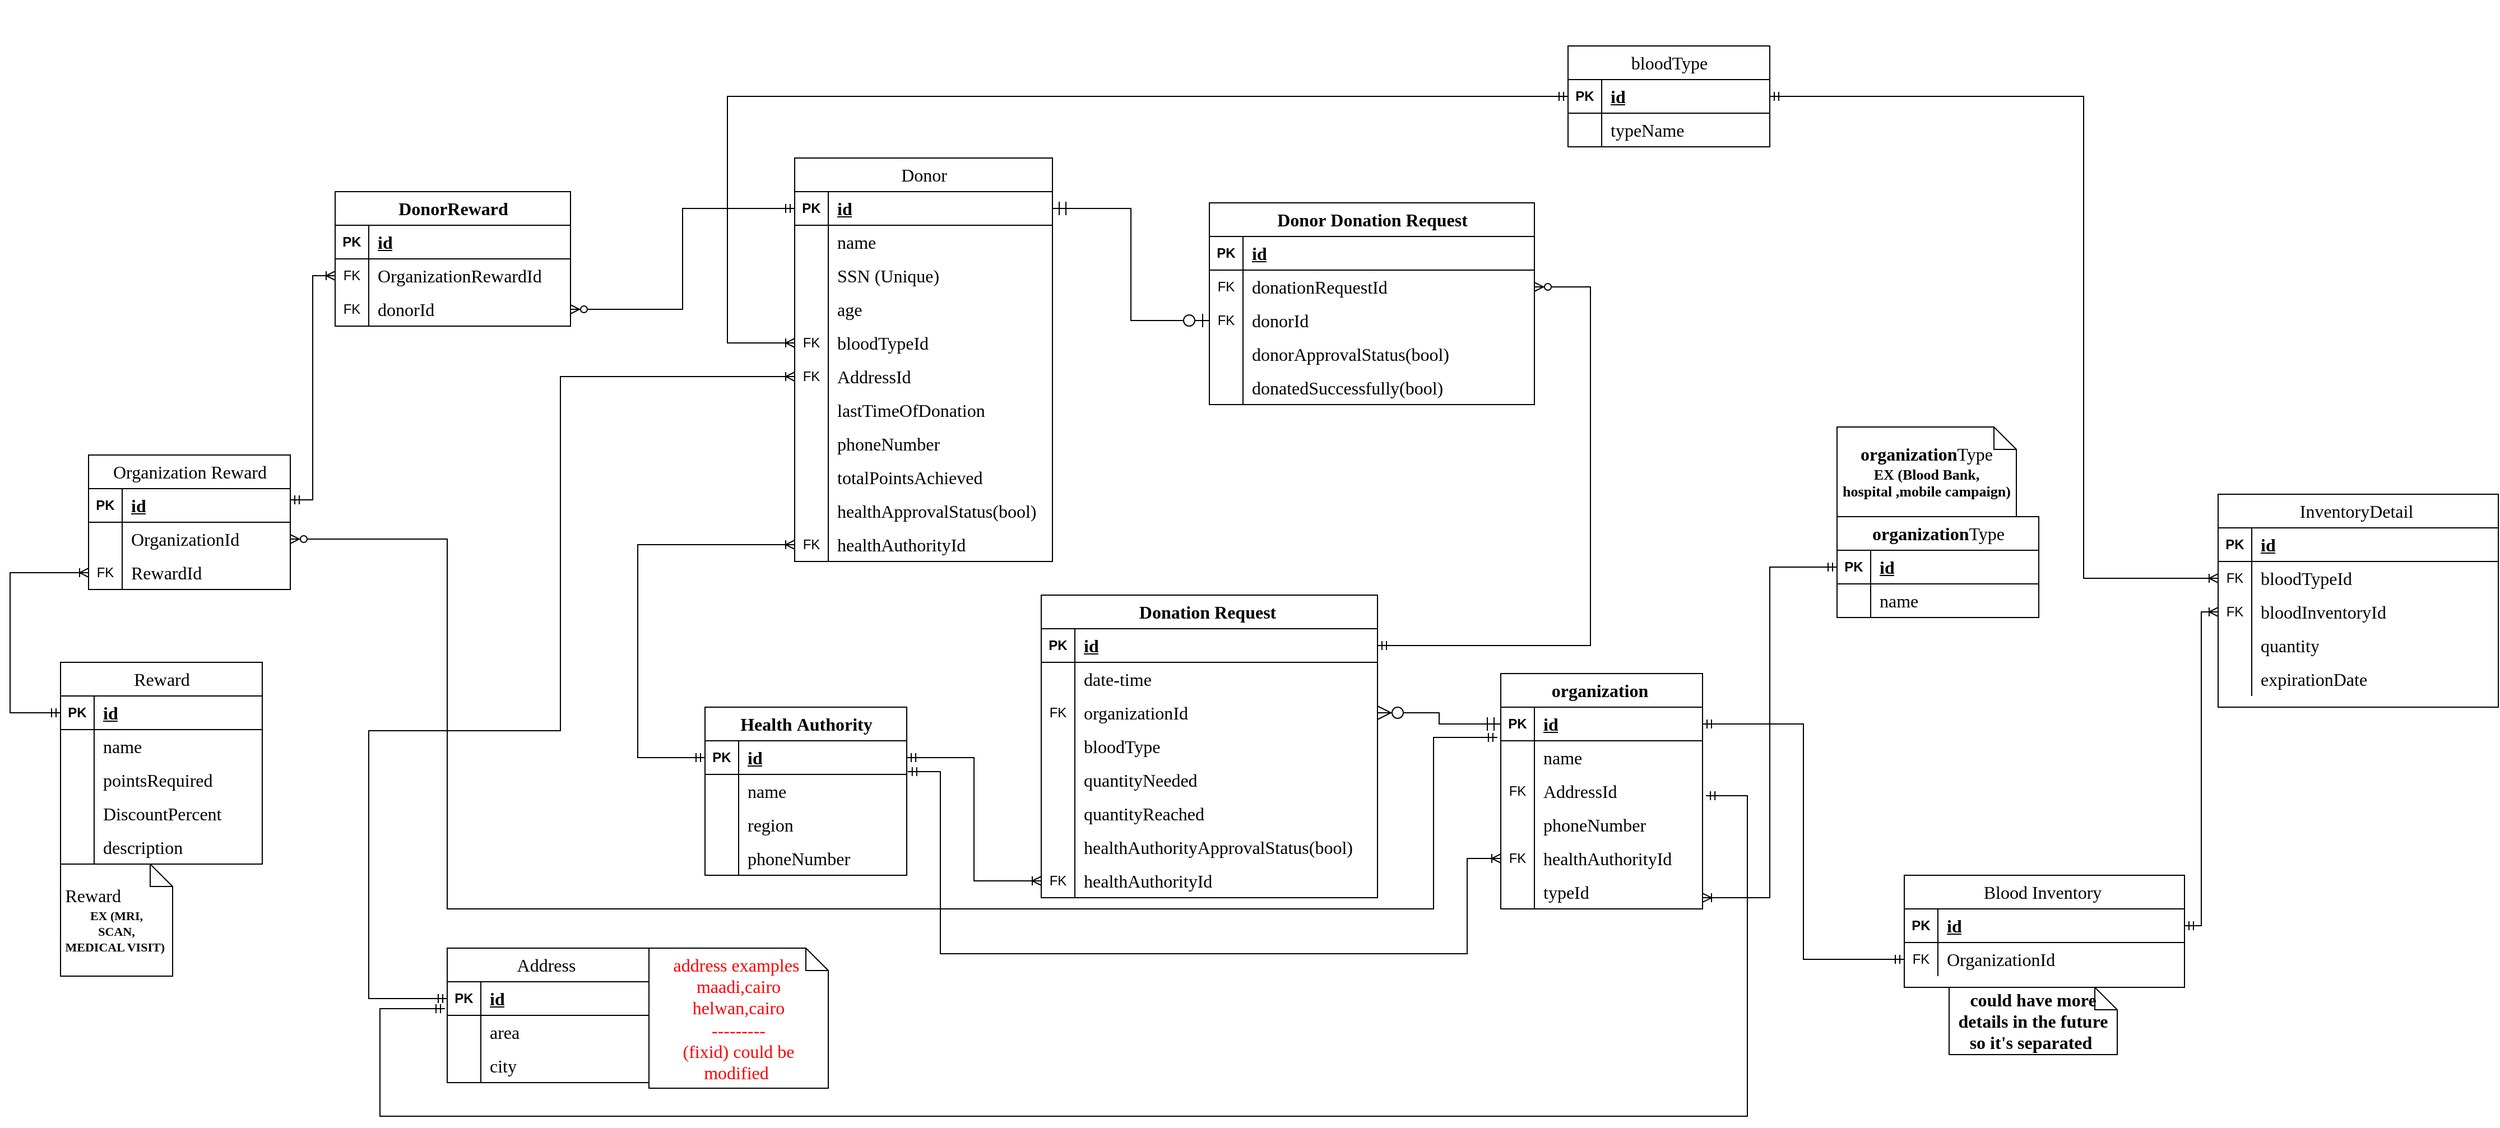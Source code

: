 <mxfile version="28.0.6">
  <diagram name="Page-1" id="OlIMljojjDNqHN0ot8cY">
    <mxGraphModel dx="2276" dy="849" grid="1" gridSize="10" guides="1" tooltips="1" connect="1" arrows="1" fold="1" page="1" pageScale="1" pageWidth="850" pageHeight="1100" math="0" shadow="0">
      <root>
        <mxCell id="0" />
        <mxCell id="1" parent="0" />
        <mxCell id="sjT62VNnBIO8_WqpNAQ3-14" value="&lt;span style=&quot;font-family: &amp;quot;Times New Roman&amp;quot;; font-size: 16px; text-wrap-mode: wrap;&quot;&gt;Donor&lt;/span&gt;" style="shape=table;startSize=30;container=1;collapsible=1;childLayout=tableLayout;fixedRows=1;rowLines=0;fontStyle=0;align=center;resizeLast=1;html=1;" parent="1" vertex="1">
          <mxGeometry x="30" y="170" width="230" height="360" as="geometry" />
        </mxCell>
        <mxCell id="sjT62VNnBIO8_WqpNAQ3-15" value="" style="shape=tableRow;horizontal=0;startSize=0;swimlaneHead=0;swimlaneBody=0;fillColor=none;collapsible=0;dropTarget=0;points=[[0,0.5],[1,0.5]];portConstraint=eastwest;top=0;left=0;right=0;bottom=1;" parent="sjT62VNnBIO8_WqpNAQ3-14" vertex="1">
          <mxGeometry y="30" width="230" height="30" as="geometry" />
        </mxCell>
        <mxCell id="sjT62VNnBIO8_WqpNAQ3-16" value="PK" style="shape=partialRectangle;connectable=0;fillColor=none;top=0;left=0;bottom=0;right=0;fontStyle=1;overflow=hidden;whiteSpace=wrap;html=1;" parent="sjT62VNnBIO8_WqpNAQ3-15" vertex="1">
          <mxGeometry width="30" height="30" as="geometry">
            <mxRectangle width="30" height="30" as="alternateBounds" />
          </mxGeometry>
        </mxCell>
        <mxCell id="sjT62VNnBIO8_WqpNAQ3-17" value="&lt;font face=&quot;Times New Roman&quot;&gt;&lt;span style=&quot;font-size: 16px;&quot;&gt;id&lt;/span&gt;&lt;/font&gt;" style="shape=partialRectangle;connectable=0;fillColor=none;top=0;left=0;bottom=0;right=0;align=left;spacingLeft=6;fontStyle=5;overflow=hidden;whiteSpace=wrap;html=1;" parent="sjT62VNnBIO8_WqpNAQ3-15" vertex="1">
          <mxGeometry x="30" width="200" height="30" as="geometry">
            <mxRectangle width="200" height="30" as="alternateBounds" />
          </mxGeometry>
        </mxCell>
        <mxCell id="sjT62VNnBIO8_WqpNAQ3-18" value="" style="shape=tableRow;horizontal=0;startSize=0;swimlaneHead=0;swimlaneBody=0;fillColor=none;collapsible=0;dropTarget=0;points=[[0,0.5],[1,0.5]];portConstraint=eastwest;top=0;left=0;right=0;bottom=0;" parent="sjT62VNnBIO8_WqpNAQ3-14" vertex="1">
          <mxGeometry y="60" width="230" height="30" as="geometry" />
        </mxCell>
        <mxCell id="sjT62VNnBIO8_WqpNAQ3-19" value="" style="shape=partialRectangle;connectable=0;fillColor=none;top=0;left=0;bottom=0;right=0;editable=1;overflow=hidden;whiteSpace=wrap;html=1;" parent="sjT62VNnBIO8_WqpNAQ3-18" vertex="1">
          <mxGeometry width="30" height="30" as="geometry">
            <mxRectangle width="30" height="30" as="alternateBounds" />
          </mxGeometry>
        </mxCell>
        <mxCell id="sjT62VNnBIO8_WqpNAQ3-20" value="&lt;font face=&quot;Times New Roman&quot;&gt;&lt;span style=&quot;font-size: 16px;&quot;&gt;name&amp;nbsp;&lt;/span&gt;&lt;/font&gt;" style="shape=partialRectangle;connectable=0;fillColor=none;top=0;left=0;bottom=0;right=0;align=left;spacingLeft=6;overflow=hidden;whiteSpace=wrap;html=1;" parent="sjT62VNnBIO8_WqpNAQ3-18" vertex="1">
          <mxGeometry x="30" width="200" height="30" as="geometry">
            <mxRectangle width="200" height="30" as="alternateBounds" />
          </mxGeometry>
        </mxCell>
        <mxCell id="8oDwOmn-AEGux4kVyqbQ-4" value="" style="shape=tableRow;horizontal=0;startSize=0;swimlaneHead=0;swimlaneBody=0;fillColor=none;collapsible=0;dropTarget=0;points=[[0,0.5],[1,0.5]];portConstraint=eastwest;top=0;left=0;right=0;bottom=0;" parent="sjT62VNnBIO8_WqpNAQ3-14" vertex="1">
          <mxGeometry y="90" width="230" height="30" as="geometry" />
        </mxCell>
        <mxCell id="8oDwOmn-AEGux4kVyqbQ-5" value="" style="shape=partialRectangle;connectable=0;fillColor=none;top=0;left=0;bottom=0;right=0;editable=1;overflow=hidden;whiteSpace=wrap;html=1;" parent="8oDwOmn-AEGux4kVyqbQ-4" vertex="1">
          <mxGeometry width="30" height="30" as="geometry">
            <mxRectangle width="30" height="30" as="alternateBounds" />
          </mxGeometry>
        </mxCell>
        <mxCell id="8oDwOmn-AEGux4kVyqbQ-6" value="&lt;font face=&quot;Times New Roman&quot;&gt;&lt;span style=&quot;font-size: 16px;&quot;&gt;SSN (Unique)&lt;/span&gt;&lt;/font&gt;" style="shape=partialRectangle;connectable=0;fillColor=none;top=0;left=0;bottom=0;right=0;align=left;spacingLeft=6;overflow=hidden;whiteSpace=wrap;html=1;" parent="8oDwOmn-AEGux4kVyqbQ-4" vertex="1">
          <mxGeometry x="30" width="200" height="30" as="geometry">
            <mxRectangle width="200" height="30" as="alternateBounds" />
          </mxGeometry>
        </mxCell>
        <mxCell id="VqiLvn7BjGXfRqe5pDFe-1" value="" style="shape=tableRow;horizontal=0;startSize=0;swimlaneHead=0;swimlaneBody=0;fillColor=none;collapsible=0;dropTarget=0;points=[[0,0.5],[1,0.5]];portConstraint=eastwest;top=0;left=0;right=0;bottom=0;" parent="sjT62VNnBIO8_WqpNAQ3-14" vertex="1">
          <mxGeometry y="120" width="230" height="30" as="geometry" />
        </mxCell>
        <mxCell id="VqiLvn7BjGXfRqe5pDFe-2" value="" style="shape=partialRectangle;connectable=0;fillColor=none;top=0;left=0;bottom=0;right=0;editable=1;overflow=hidden;whiteSpace=wrap;html=1;" parent="VqiLvn7BjGXfRqe5pDFe-1" vertex="1">
          <mxGeometry width="30" height="30" as="geometry">
            <mxRectangle width="30" height="30" as="alternateBounds" />
          </mxGeometry>
        </mxCell>
        <mxCell id="VqiLvn7BjGXfRqe5pDFe-3" value="&lt;div&gt;&lt;span style=&quot;font-size: 12pt; font-family: &amp;quot;Times New Roman&amp;quot;;&quot;&gt;age&lt;/span&gt;&lt;/div&gt;" style="shape=partialRectangle;connectable=0;fillColor=none;top=0;left=0;bottom=0;right=0;align=left;spacingLeft=6;overflow=hidden;whiteSpace=wrap;html=1;" parent="VqiLvn7BjGXfRqe5pDFe-1" vertex="1">
          <mxGeometry x="30" width="200" height="30" as="geometry">
            <mxRectangle width="200" height="30" as="alternateBounds" />
          </mxGeometry>
        </mxCell>
        <mxCell id="sjT62VNnBIO8_WqpNAQ3-21" value="" style="shape=tableRow;horizontal=0;startSize=0;swimlaneHead=0;swimlaneBody=0;fillColor=none;collapsible=0;dropTarget=0;points=[[0,0.5],[1,0.5]];portConstraint=eastwest;top=0;left=0;right=0;bottom=0;" parent="sjT62VNnBIO8_WqpNAQ3-14" vertex="1">
          <mxGeometry y="150" width="230" height="30" as="geometry" />
        </mxCell>
        <mxCell id="sjT62VNnBIO8_WqpNAQ3-22" value="FK" style="shape=partialRectangle;connectable=0;fillColor=none;top=0;left=0;bottom=0;right=0;editable=1;overflow=hidden;whiteSpace=wrap;html=1;" parent="sjT62VNnBIO8_WqpNAQ3-21" vertex="1">
          <mxGeometry width="30" height="30" as="geometry">
            <mxRectangle width="30" height="30" as="alternateBounds" />
          </mxGeometry>
        </mxCell>
        <mxCell id="sjT62VNnBIO8_WqpNAQ3-23" value="&lt;div&gt;&lt;span style=&quot;font-size: 12pt; font-family: &amp;quot;Times New Roman&amp;quot;;&quot;&gt;bloodTypeId&lt;/span&gt;&lt;/div&gt;" style="shape=partialRectangle;connectable=0;fillColor=none;top=0;left=0;bottom=0;right=0;align=left;spacingLeft=6;overflow=hidden;whiteSpace=wrap;html=1;" parent="sjT62VNnBIO8_WqpNAQ3-21" vertex="1">
          <mxGeometry x="30" width="200" height="30" as="geometry">
            <mxRectangle width="200" height="30" as="alternateBounds" />
          </mxGeometry>
        </mxCell>
        <mxCell id="sjT62VNnBIO8_WqpNAQ3-24" value="" style="shape=tableRow;horizontal=0;startSize=0;swimlaneHead=0;swimlaneBody=0;fillColor=none;collapsible=0;dropTarget=0;points=[[0,0.5],[1,0.5]];portConstraint=eastwest;top=0;left=0;right=0;bottom=0;" parent="sjT62VNnBIO8_WqpNAQ3-14" vertex="1">
          <mxGeometry y="180" width="230" height="30" as="geometry" />
        </mxCell>
        <mxCell id="sjT62VNnBIO8_WqpNAQ3-25" value="FK" style="shape=partialRectangle;connectable=0;fillColor=none;top=0;left=0;bottom=0;right=0;editable=1;overflow=hidden;whiteSpace=wrap;html=1;" parent="sjT62VNnBIO8_WqpNAQ3-24" vertex="1">
          <mxGeometry width="30" height="30" as="geometry">
            <mxRectangle width="30" height="30" as="alternateBounds" />
          </mxGeometry>
        </mxCell>
        <mxCell id="sjT62VNnBIO8_WqpNAQ3-26" value="&lt;span style=&quot;font-family: &amp;quot;Times New Roman&amp;quot;; font-size: 16px;&quot;&gt;AddressId&lt;/span&gt;" style="shape=partialRectangle;connectable=0;fillColor=none;top=0;left=0;bottom=0;right=0;align=left;spacingLeft=6;overflow=hidden;whiteSpace=wrap;html=1;" parent="sjT62VNnBIO8_WqpNAQ3-24" vertex="1">
          <mxGeometry x="30" width="200" height="30" as="geometry">
            <mxRectangle width="200" height="30" as="alternateBounds" />
          </mxGeometry>
        </mxCell>
        <mxCell id="VqiLvn7BjGXfRqe5pDFe-4" value="" style="shape=tableRow;horizontal=0;startSize=0;swimlaneHead=0;swimlaneBody=0;fillColor=none;collapsible=0;dropTarget=0;points=[[0,0.5],[1,0.5]];portConstraint=eastwest;top=0;left=0;right=0;bottom=0;" parent="sjT62VNnBIO8_WqpNAQ3-14" vertex="1">
          <mxGeometry y="210" width="230" height="30" as="geometry" />
        </mxCell>
        <mxCell id="VqiLvn7BjGXfRqe5pDFe-5" value="" style="shape=partialRectangle;connectable=0;fillColor=none;top=0;left=0;bottom=0;right=0;editable=1;overflow=hidden;whiteSpace=wrap;html=1;" parent="VqiLvn7BjGXfRqe5pDFe-4" vertex="1">
          <mxGeometry width="30" height="30" as="geometry">
            <mxRectangle width="30" height="30" as="alternateBounds" />
          </mxGeometry>
        </mxCell>
        <mxCell id="VqiLvn7BjGXfRqe5pDFe-6" value="&lt;div&gt;&lt;span style=&quot;font-size: 12pt; font-family: &amp;quot;Times New Roman&amp;quot;;&quot;&gt;lastTimeOfDonation&lt;/span&gt;&lt;/div&gt;" style="shape=partialRectangle;connectable=0;fillColor=none;top=0;left=0;bottom=0;right=0;align=left;spacingLeft=6;overflow=hidden;whiteSpace=wrap;html=1;" parent="VqiLvn7BjGXfRqe5pDFe-4" vertex="1">
          <mxGeometry x="30" width="200" height="30" as="geometry">
            <mxRectangle width="200" height="30" as="alternateBounds" />
          </mxGeometry>
        </mxCell>
        <mxCell id="VqiLvn7BjGXfRqe5pDFe-7" value="" style="shape=tableRow;horizontal=0;startSize=0;swimlaneHead=0;swimlaneBody=0;fillColor=none;collapsible=0;dropTarget=0;points=[[0,0.5],[1,0.5]];portConstraint=eastwest;top=0;left=0;right=0;bottom=0;" parent="sjT62VNnBIO8_WqpNAQ3-14" vertex="1">
          <mxGeometry y="240" width="230" height="30" as="geometry" />
        </mxCell>
        <mxCell id="VqiLvn7BjGXfRqe5pDFe-8" value="" style="shape=partialRectangle;connectable=0;fillColor=none;top=0;left=0;bottom=0;right=0;editable=1;overflow=hidden;whiteSpace=wrap;html=1;" parent="VqiLvn7BjGXfRqe5pDFe-7" vertex="1">
          <mxGeometry width="30" height="30" as="geometry">
            <mxRectangle width="30" height="30" as="alternateBounds" />
          </mxGeometry>
        </mxCell>
        <mxCell id="VqiLvn7BjGXfRqe5pDFe-9" value="&lt;div&gt;&lt;span style=&quot;font-size: 12pt; font-family: &amp;quot;Times New Roman&amp;quot;;&quot;&gt;phoneNumber&lt;/span&gt;&lt;/div&gt;" style="shape=partialRectangle;connectable=0;fillColor=none;top=0;left=0;bottom=0;right=0;align=left;spacingLeft=6;overflow=hidden;whiteSpace=wrap;html=1;" parent="VqiLvn7BjGXfRqe5pDFe-7" vertex="1">
          <mxGeometry x="30" width="200" height="30" as="geometry">
            <mxRectangle width="200" height="30" as="alternateBounds" />
          </mxGeometry>
        </mxCell>
        <mxCell id="Tmn7YrzmTBNSxy3GbySo-75" value="" style="shape=tableRow;horizontal=0;startSize=0;swimlaneHead=0;swimlaneBody=0;fillColor=none;collapsible=0;dropTarget=0;points=[[0,0.5],[1,0.5]];portConstraint=eastwest;top=0;left=0;right=0;bottom=0;" parent="sjT62VNnBIO8_WqpNAQ3-14" vertex="1">
          <mxGeometry y="270" width="230" height="30" as="geometry" />
        </mxCell>
        <mxCell id="Tmn7YrzmTBNSxy3GbySo-76" value="" style="shape=partialRectangle;connectable=0;fillColor=none;top=0;left=0;bottom=0;right=0;editable=1;overflow=hidden;whiteSpace=wrap;html=1;" parent="Tmn7YrzmTBNSxy3GbySo-75" vertex="1">
          <mxGeometry width="30" height="30" as="geometry">
            <mxRectangle width="30" height="30" as="alternateBounds" />
          </mxGeometry>
        </mxCell>
        <mxCell id="Tmn7YrzmTBNSxy3GbySo-77" value="&lt;font face=&quot;Times New Roman&quot;&gt;&lt;span style=&quot;font-size: 16px;&quot;&gt;totalPointsAchieved&amp;nbsp;&lt;/span&gt;&lt;/font&gt;" style="shape=partialRectangle;connectable=0;fillColor=none;top=0;left=0;bottom=0;right=0;align=left;spacingLeft=6;overflow=hidden;whiteSpace=wrap;html=1;" parent="Tmn7YrzmTBNSxy3GbySo-75" vertex="1">
          <mxGeometry x="30" width="200" height="30" as="geometry">
            <mxRectangle width="200" height="30" as="alternateBounds" />
          </mxGeometry>
        </mxCell>
        <mxCell id="8oDwOmn-AEGux4kVyqbQ-167" value="" style="shape=tableRow;horizontal=0;startSize=0;swimlaneHead=0;swimlaneBody=0;fillColor=none;collapsible=0;dropTarget=0;points=[[0,0.5],[1,0.5]];portConstraint=eastwest;top=0;left=0;right=0;bottom=0;" parent="sjT62VNnBIO8_WqpNAQ3-14" vertex="1">
          <mxGeometry y="300" width="230" height="30" as="geometry" />
        </mxCell>
        <mxCell id="8oDwOmn-AEGux4kVyqbQ-168" value="" style="shape=partialRectangle;connectable=0;fillColor=none;top=0;left=0;bottom=0;right=0;editable=1;overflow=hidden;whiteSpace=wrap;html=1;" parent="8oDwOmn-AEGux4kVyqbQ-167" vertex="1">
          <mxGeometry width="30" height="30" as="geometry">
            <mxRectangle width="30" height="30" as="alternateBounds" />
          </mxGeometry>
        </mxCell>
        <mxCell id="8oDwOmn-AEGux4kVyqbQ-169" value="&lt;span style=&quot;font-family: &amp;quot;Times New Roman&amp;quot;; font-size: 16px;&quot;&gt;healthA&lt;/span&gt;&lt;font face=&quot;Times New Roman&quot;&gt;&lt;span style=&quot;font-size: 16px;&quot;&gt;pprovalStatus(bool)&lt;/span&gt;&lt;/font&gt;" style="shape=partialRectangle;connectable=0;fillColor=none;top=0;left=0;bottom=0;right=0;align=left;spacingLeft=6;overflow=hidden;whiteSpace=wrap;html=1;" parent="8oDwOmn-AEGux4kVyqbQ-167" vertex="1">
          <mxGeometry x="30" width="200" height="30" as="geometry">
            <mxRectangle width="200" height="30" as="alternateBounds" />
          </mxGeometry>
        </mxCell>
        <mxCell id="Tmn7YrzmTBNSxy3GbySo-84" value="" style="shape=tableRow;horizontal=0;startSize=0;swimlaneHead=0;swimlaneBody=0;fillColor=none;collapsible=0;dropTarget=0;points=[[0,0.5],[1,0.5]];portConstraint=eastwest;top=0;left=0;right=0;bottom=0;" parent="sjT62VNnBIO8_WqpNAQ3-14" vertex="1">
          <mxGeometry y="330" width="230" height="30" as="geometry" />
        </mxCell>
        <mxCell id="Tmn7YrzmTBNSxy3GbySo-85" value="FK" style="shape=partialRectangle;connectable=0;fillColor=none;top=0;left=0;bottom=0;right=0;editable=1;overflow=hidden;whiteSpace=wrap;html=1;" parent="Tmn7YrzmTBNSxy3GbySo-84" vertex="1">
          <mxGeometry width="30" height="30" as="geometry">
            <mxRectangle width="30" height="30" as="alternateBounds" />
          </mxGeometry>
        </mxCell>
        <mxCell id="Tmn7YrzmTBNSxy3GbySo-86" value="&lt;span style=&quot;font-family: &amp;quot;Times New Roman&amp;quot;; font-size: 16px;&quot;&gt;healthAuthorityId&lt;/span&gt;" style="shape=partialRectangle;connectable=0;fillColor=none;top=0;left=0;bottom=0;right=0;align=left;spacingLeft=6;overflow=hidden;whiteSpace=wrap;html=1;" parent="Tmn7YrzmTBNSxy3GbySo-84" vertex="1">
          <mxGeometry x="30" width="200" height="30" as="geometry">
            <mxRectangle width="200" height="30" as="alternateBounds" />
          </mxGeometry>
        </mxCell>
        <mxCell id="sjT62VNnBIO8_WqpNAQ3-30" value="&lt;font face=&quot;Times New Roman&quot;&gt;&lt;span style=&quot;font-size: 16px; text-wrap-mode: wrap;&quot;&gt;organization&amp;nbsp;&lt;/span&gt;&lt;/font&gt;" style="shape=table;startSize=30;container=1;collapsible=1;childLayout=tableLayout;fixedRows=1;rowLines=0;fontStyle=1;align=center;resizeLast=1;html=1;" parent="1" vertex="1">
          <mxGeometry x="660" y="630" width="180" height="210" as="geometry" />
        </mxCell>
        <mxCell id="sjT62VNnBIO8_WqpNAQ3-31" value="" style="shape=tableRow;horizontal=0;startSize=0;swimlaneHead=0;swimlaneBody=0;fillColor=none;collapsible=0;dropTarget=0;points=[[0,0.5],[1,0.5]];portConstraint=eastwest;top=0;left=0;right=0;bottom=1;" parent="sjT62VNnBIO8_WqpNAQ3-30" vertex="1">
          <mxGeometry y="30" width="180" height="30" as="geometry" />
        </mxCell>
        <mxCell id="sjT62VNnBIO8_WqpNAQ3-32" value="PK" style="shape=partialRectangle;connectable=0;fillColor=none;top=0;left=0;bottom=0;right=0;fontStyle=1;overflow=hidden;whiteSpace=wrap;html=1;" parent="sjT62VNnBIO8_WqpNAQ3-31" vertex="1">
          <mxGeometry width="30" height="30" as="geometry">
            <mxRectangle width="30" height="30" as="alternateBounds" />
          </mxGeometry>
        </mxCell>
        <mxCell id="sjT62VNnBIO8_WqpNAQ3-33" value="&lt;span style=&quot;font-family: &amp;quot;Times New Roman&amp;quot;; font-size: 16px;&quot;&gt;id&lt;/span&gt;" style="shape=partialRectangle;connectable=0;fillColor=none;top=0;left=0;bottom=0;right=0;align=left;spacingLeft=6;fontStyle=5;overflow=hidden;whiteSpace=wrap;html=1;" parent="sjT62VNnBIO8_WqpNAQ3-31" vertex="1">
          <mxGeometry x="30" width="150" height="30" as="geometry">
            <mxRectangle width="150" height="30" as="alternateBounds" />
          </mxGeometry>
        </mxCell>
        <mxCell id="sjT62VNnBIO8_WqpNAQ3-40" value="" style="shape=tableRow;horizontal=0;startSize=0;swimlaneHead=0;swimlaneBody=0;fillColor=none;collapsible=0;dropTarget=0;points=[[0,0.5],[1,0.5]];portConstraint=eastwest;top=0;left=0;right=0;bottom=0;" parent="sjT62VNnBIO8_WqpNAQ3-30" vertex="1">
          <mxGeometry y="60" width="180" height="30" as="geometry" />
        </mxCell>
        <mxCell id="sjT62VNnBIO8_WqpNAQ3-41" value="" style="shape=partialRectangle;connectable=0;fillColor=none;top=0;left=0;bottom=0;right=0;editable=1;overflow=hidden;whiteSpace=wrap;html=1;" parent="sjT62VNnBIO8_WqpNAQ3-40" vertex="1">
          <mxGeometry width="30" height="30" as="geometry">
            <mxRectangle width="30" height="30" as="alternateBounds" />
          </mxGeometry>
        </mxCell>
        <mxCell id="sjT62VNnBIO8_WqpNAQ3-42" value="&lt;span style=&quot;font-family: &amp;quot;Times New Roman&amp;quot;; font-size: 16px;&quot;&gt;name&lt;/span&gt;" style="shape=partialRectangle;connectable=0;fillColor=none;top=0;left=0;bottom=0;right=0;align=left;spacingLeft=6;overflow=hidden;whiteSpace=wrap;html=1;" parent="sjT62VNnBIO8_WqpNAQ3-40" vertex="1">
          <mxGeometry x="30" width="150" height="30" as="geometry">
            <mxRectangle width="150" height="30" as="alternateBounds" />
          </mxGeometry>
        </mxCell>
        <mxCell id="VqiLvn7BjGXfRqe5pDFe-13" value="" style="shape=tableRow;horizontal=0;startSize=0;swimlaneHead=0;swimlaneBody=0;fillColor=none;collapsible=0;dropTarget=0;points=[[0,0.5],[1,0.5]];portConstraint=eastwest;top=0;left=0;right=0;bottom=0;" parent="sjT62VNnBIO8_WqpNAQ3-30" vertex="1">
          <mxGeometry y="90" width="180" height="30" as="geometry" />
        </mxCell>
        <mxCell id="VqiLvn7BjGXfRqe5pDFe-14" value="FK" style="shape=partialRectangle;connectable=0;fillColor=none;top=0;left=0;bottom=0;right=0;editable=1;overflow=hidden;whiteSpace=wrap;html=1;" parent="VqiLvn7BjGXfRqe5pDFe-13" vertex="1">
          <mxGeometry width="30" height="30" as="geometry">
            <mxRectangle width="30" height="30" as="alternateBounds" />
          </mxGeometry>
        </mxCell>
        <mxCell id="VqiLvn7BjGXfRqe5pDFe-15" value="&lt;span style=&quot;font-family: &amp;quot;Times New Roman&amp;quot;; font-size: 16px;&quot;&gt;AddressId&lt;/span&gt;" style="shape=partialRectangle;connectable=0;fillColor=none;top=0;left=0;bottom=0;right=0;align=left;spacingLeft=6;overflow=hidden;whiteSpace=wrap;html=1;" parent="VqiLvn7BjGXfRqe5pDFe-13" vertex="1">
          <mxGeometry x="30" width="150" height="30" as="geometry">
            <mxRectangle width="150" height="30" as="alternateBounds" />
          </mxGeometry>
        </mxCell>
        <mxCell id="sjT62VNnBIO8_WqpNAQ3-43" value="" style="shape=tableRow;horizontal=0;startSize=0;swimlaneHead=0;swimlaneBody=0;fillColor=none;collapsible=0;dropTarget=0;points=[[0,0.5],[1,0.5]];portConstraint=eastwest;top=0;left=0;right=0;bottom=0;" parent="sjT62VNnBIO8_WqpNAQ3-30" vertex="1">
          <mxGeometry y="120" width="180" height="30" as="geometry" />
        </mxCell>
        <mxCell id="sjT62VNnBIO8_WqpNAQ3-44" value="" style="shape=partialRectangle;connectable=0;fillColor=none;top=0;left=0;bottom=0;right=0;editable=1;overflow=hidden;whiteSpace=wrap;html=1;" parent="sjT62VNnBIO8_WqpNAQ3-43" vertex="1">
          <mxGeometry width="30" height="30" as="geometry">
            <mxRectangle width="30" height="30" as="alternateBounds" />
          </mxGeometry>
        </mxCell>
        <mxCell id="sjT62VNnBIO8_WqpNAQ3-45" value="&lt;span style=&quot;font-family: &amp;quot;Times New Roman&amp;quot;; font-size: 16px;&quot;&gt;phoneNumber&lt;/span&gt;" style="shape=partialRectangle;connectable=0;fillColor=none;top=0;left=0;bottom=0;right=0;align=left;spacingLeft=6;overflow=hidden;whiteSpace=wrap;html=1;" parent="sjT62VNnBIO8_WqpNAQ3-43" vertex="1">
          <mxGeometry x="30" width="150" height="30" as="geometry">
            <mxRectangle width="150" height="30" as="alternateBounds" />
          </mxGeometry>
        </mxCell>
        <mxCell id="8oDwOmn-AEGux4kVyqbQ-170" value="" style="shape=tableRow;horizontal=0;startSize=0;swimlaneHead=0;swimlaneBody=0;fillColor=none;collapsible=0;dropTarget=0;points=[[0,0.5],[1,0.5]];portConstraint=eastwest;top=0;left=0;right=0;bottom=0;" parent="sjT62VNnBIO8_WqpNAQ3-30" vertex="1">
          <mxGeometry y="150" width="180" height="30" as="geometry" />
        </mxCell>
        <mxCell id="8oDwOmn-AEGux4kVyqbQ-171" value="FK" style="shape=partialRectangle;connectable=0;fillColor=none;top=0;left=0;bottom=0;right=0;editable=1;overflow=hidden;whiteSpace=wrap;html=1;" parent="8oDwOmn-AEGux4kVyqbQ-170" vertex="1">
          <mxGeometry width="30" height="30" as="geometry">
            <mxRectangle width="30" height="30" as="alternateBounds" />
          </mxGeometry>
        </mxCell>
        <mxCell id="8oDwOmn-AEGux4kVyqbQ-172" value="&lt;span style=&quot;font-family: &amp;quot;Times New Roman&amp;quot;; font-size: 16px;&quot;&gt;healthAuthorityId&lt;/span&gt;" style="shape=partialRectangle;connectable=0;fillColor=none;top=0;left=0;bottom=0;right=0;align=left;spacingLeft=6;overflow=hidden;whiteSpace=wrap;html=1;" parent="8oDwOmn-AEGux4kVyqbQ-170" vertex="1">
          <mxGeometry x="30" width="150" height="30" as="geometry">
            <mxRectangle width="150" height="30" as="alternateBounds" />
          </mxGeometry>
        </mxCell>
        <mxCell id="8oDwOmn-AEGux4kVyqbQ-1" value="" style="shape=tableRow;horizontal=0;startSize=0;swimlaneHead=0;swimlaneBody=0;fillColor=none;collapsible=0;dropTarget=0;points=[[0,0.5],[1,0.5]];portConstraint=eastwest;top=0;left=0;right=0;bottom=0;" parent="sjT62VNnBIO8_WqpNAQ3-30" vertex="1">
          <mxGeometry y="180" width="180" height="30" as="geometry" />
        </mxCell>
        <mxCell id="8oDwOmn-AEGux4kVyqbQ-2" value="" style="shape=partialRectangle;connectable=0;fillColor=none;top=0;left=0;bottom=0;right=0;editable=1;overflow=hidden;whiteSpace=wrap;html=1;" parent="8oDwOmn-AEGux4kVyqbQ-1" vertex="1">
          <mxGeometry width="30" height="30" as="geometry">
            <mxRectangle width="30" height="30" as="alternateBounds" />
          </mxGeometry>
        </mxCell>
        <mxCell id="8oDwOmn-AEGux4kVyqbQ-3" value="&lt;font face=&quot;Times New Roman&quot;&gt;&lt;span style=&quot;font-size: 16px;&quot;&gt;typeId&lt;/span&gt;&lt;/font&gt;" style="shape=partialRectangle;connectable=0;fillColor=none;top=0;left=0;bottom=0;right=0;align=left;spacingLeft=6;overflow=hidden;whiteSpace=wrap;html=1;" parent="8oDwOmn-AEGux4kVyqbQ-1" vertex="1">
          <mxGeometry x="30" width="150" height="30" as="geometry">
            <mxRectangle width="150" height="30" as="alternateBounds" />
          </mxGeometry>
        </mxCell>
        <mxCell id="sjT62VNnBIO8_WqpNAQ3-64" value="&lt;font face=&quot;Times New Roman&quot;&gt;&lt;span style=&quot;font-size: 16px; text-wrap-mode: wrap;&quot;&gt;Health&amp;nbsp;&lt;/span&gt;&lt;/font&gt;&lt;span style=&quot;font-size: 16px; text-wrap-mode: wrap; font-family: &amp;quot;Times New Roman&amp;quot;; background-color: transparent; color: light-dark(rgb(0, 0, 0), rgb(255, 255, 255));&quot;&gt;Authority&lt;/span&gt;" style="shape=table;startSize=30;container=1;collapsible=1;childLayout=tableLayout;fixedRows=1;rowLines=0;fontStyle=1;align=center;resizeLast=1;html=1;" parent="1" vertex="1">
          <mxGeometry x="-50" y="660" width="180" height="150" as="geometry" />
        </mxCell>
        <mxCell id="sjT62VNnBIO8_WqpNAQ3-65" value="" style="shape=tableRow;horizontal=0;startSize=0;swimlaneHead=0;swimlaneBody=0;fillColor=none;collapsible=0;dropTarget=0;points=[[0,0.5],[1,0.5]];portConstraint=eastwest;top=0;left=0;right=0;bottom=1;" parent="sjT62VNnBIO8_WqpNAQ3-64" vertex="1">
          <mxGeometry y="30" width="180" height="30" as="geometry" />
        </mxCell>
        <mxCell id="sjT62VNnBIO8_WqpNAQ3-66" value="PK" style="shape=partialRectangle;connectable=0;fillColor=none;top=0;left=0;bottom=0;right=0;fontStyle=1;overflow=hidden;whiteSpace=wrap;html=1;" parent="sjT62VNnBIO8_WqpNAQ3-65" vertex="1">
          <mxGeometry width="30" height="30" as="geometry">
            <mxRectangle width="30" height="30" as="alternateBounds" />
          </mxGeometry>
        </mxCell>
        <mxCell id="sjT62VNnBIO8_WqpNAQ3-67" value="&lt;span style=&quot;font-family: &amp;quot;Times New Roman&amp;quot;; font-size: 16px;&quot;&gt;id&lt;/span&gt;" style="shape=partialRectangle;connectable=0;fillColor=none;top=0;left=0;bottom=0;right=0;align=left;spacingLeft=6;fontStyle=5;overflow=hidden;whiteSpace=wrap;html=1;" parent="sjT62VNnBIO8_WqpNAQ3-65" vertex="1">
          <mxGeometry x="30" width="150" height="30" as="geometry">
            <mxRectangle width="150" height="30" as="alternateBounds" />
          </mxGeometry>
        </mxCell>
        <mxCell id="sjT62VNnBIO8_WqpNAQ3-68" value="" style="shape=tableRow;horizontal=0;startSize=0;swimlaneHead=0;swimlaneBody=0;fillColor=none;collapsible=0;dropTarget=0;points=[[0,0.5],[1,0.5]];portConstraint=eastwest;top=0;left=0;right=0;bottom=0;" parent="sjT62VNnBIO8_WqpNAQ3-64" vertex="1">
          <mxGeometry y="60" width="180" height="30" as="geometry" />
        </mxCell>
        <mxCell id="sjT62VNnBIO8_WqpNAQ3-69" value="" style="shape=partialRectangle;connectable=0;fillColor=none;top=0;left=0;bottom=0;right=0;editable=1;overflow=hidden;whiteSpace=wrap;html=1;" parent="sjT62VNnBIO8_WqpNAQ3-68" vertex="1">
          <mxGeometry width="30" height="30" as="geometry">
            <mxRectangle width="30" height="30" as="alternateBounds" />
          </mxGeometry>
        </mxCell>
        <mxCell id="sjT62VNnBIO8_WqpNAQ3-70" value="&lt;div&gt;&lt;span style=&quot;font-size: 12pt; font-family: &amp;quot;Times New Roman&amp;quot;;&quot;&gt;name&lt;/span&gt;&lt;/div&gt;" style="shape=partialRectangle;connectable=0;fillColor=none;top=0;left=0;bottom=0;right=0;align=left;spacingLeft=6;overflow=hidden;whiteSpace=wrap;html=1;" parent="sjT62VNnBIO8_WqpNAQ3-68" vertex="1">
          <mxGeometry x="30" width="150" height="30" as="geometry">
            <mxRectangle width="150" height="30" as="alternateBounds" />
          </mxGeometry>
        </mxCell>
        <mxCell id="VqiLvn7BjGXfRqe5pDFe-22" value="" style="shape=tableRow;horizontal=0;startSize=0;swimlaneHead=0;swimlaneBody=0;fillColor=none;collapsible=0;dropTarget=0;points=[[0,0.5],[1,0.5]];portConstraint=eastwest;top=0;left=0;right=0;bottom=0;" parent="sjT62VNnBIO8_WqpNAQ3-64" vertex="1">
          <mxGeometry y="90" width="180" height="30" as="geometry" />
        </mxCell>
        <mxCell id="VqiLvn7BjGXfRqe5pDFe-23" value="" style="shape=partialRectangle;connectable=0;fillColor=none;top=0;left=0;bottom=0;right=0;editable=1;overflow=hidden;whiteSpace=wrap;html=1;" parent="VqiLvn7BjGXfRqe5pDFe-22" vertex="1">
          <mxGeometry width="30" height="30" as="geometry">
            <mxRectangle width="30" height="30" as="alternateBounds" />
          </mxGeometry>
        </mxCell>
        <mxCell id="VqiLvn7BjGXfRqe5pDFe-24" value="&lt;div&gt;&lt;span style=&quot;font-size: 12pt; font-family: &amp;quot;Times New Roman&amp;quot;;&quot;&gt;region&lt;/span&gt;&lt;/div&gt;" style="shape=partialRectangle;connectable=0;fillColor=none;top=0;left=0;bottom=0;right=0;align=left;spacingLeft=6;overflow=hidden;whiteSpace=wrap;html=1;" parent="VqiLvn7BjGXfRqe5pDFe-22" vertex="1">
          <mxGeometry x="30" width="150" height="30" as="geometry">
            <mxRectangle width="150" height="30" as="alternateBounds" />
          </mxGeometry>
        </mxCell>
        <mxCell id="sjT62VNnBIO8_WqpNAQ3-71" value="" style="shape=tableRow;horizontal=0;startSize=0;swimlaneHead=0;swimlaneBody=0;fillColor=none;collapsible=0;dropTarget=0;points=[[0,0.5],[1,0.5]];portConstraint=eastwest;top=0;left=0;right=0;bottom=0;" parent="sjT62VNnBIO8_WqpNAQ3-64" vertex="1">
          <mxGeometry y="120" width="180" height="30" as="geometry" />
        </mxCell>
        <mxCell id="sjT62VNnBIO8_WqpNAQ3-72" value="" style="shape=partialRectangle;connectable=0;fillColor=none;top=0;left=0;bottom=0;right=0;editable=1;overflow=hidden;whiteSpace=wrap;html=1;" parent="sjT62VNnBIO8_WqpNAQ3-71" vertex="1">
          <mxGeometry width="30" height="30" as="geometry">
            <mxRectangle width="30" height="30" as="alternateBounds" />
          </mxGeometry>
        </mxCell>
        <mxCell id="sjT62VNnBIO8_WqpNAQ3-73" value="&lt;span style=&quot;font-family: &amp;quot;Times New Roman&amp;quot;; font-size: 16px;&quot;&gt;phoneNumber&lt;/span&gt;" style="shape=partialRectangle;connectable=0;fillColor=none;top=0;left=0;bottom=0;right=0;align=left;spacingLeft=6;overflow=hidden;whiteSpace=wrap;html=1;" parent="sjT62VNnBIO8_WqpNAQ3-71" vertex="1">
          <mxGeometry x="30" width="150" height="30" as="geometry">
            <mxRectangle width="150" height="30" as="alternateBounds" />
          </mxGeometry>
        </mxCell>
        <mxCell id="Tmn7YrzmTBNSxy3GbySo-18" value="&lt;font face=&quot;Times New Roman&quot;&gt;&lt;span style=&quot;font-size: 16px; text-wrap-mode: wrap;&quot;&gt;Donation Request&amp;nbsp;&lt;/span&gt;&lt;/font&gt;" style="shape=table;startSize=30;container=1;collapsible=1;childLayout=tableLayout;fixedRows=1;rowLines=0;fontStyle=1;align=center;resizeLast=1;html=1;" parent="1" vertex="1">
          <mxGeometry x="250" y="560" width="300" height="270" as="geometry" />
        </mxCell>
        <mxCell id="Tmn7YrzmTBNSxy3GbySo-19" value="" style="shape=tableRow;horizontal=0;startSize=0;swimlaneHead=0;swimlaneBody=0;fillColor=none;collapsible=0;dropTarget=0;points=[[0,0.5],[1,0.5]];portConstraint=eastwest;top=0;left=0;right=0;bottom=1;" parent="Tmn7YrzmTBNSxy3GbySo-18" vertex="1">
          <mxGeometry y="30" width="300" height="30" as="geometry" />
        </mxCell>
        <mxCell id="Tmn7YrzmTBNSxy3GbySo-20" value="PK" style="shape=partialRectangle;connectable=0;fillColor=none;top=0;left=0;bottom=0;right=0;fontStyle=1;overflow=hidden;whiteSpace=wrap;html=1;" parent="Tmn7YrzmTBNSxy3GbySo-19" vertex="1">
          <mxGeometry width="30" height="30" as="geometry">
            <mxRectangle width="30" height="30" as="alternateBounds" />
          </mxGeometry>
        </mxCell>
        <mxCell id="Tmn7YrzmTBNSxy3GbySo-21" value="&lt;span style=&quot;font-family: &amp;quot;Times New Roman&amp;quot;; font-size: 16px;&quot;&gt;id&lt;/span&gt;" style="shape=partialRectangle;connectable=0;fillColor=none;top=0;left=0;bottom=0;right=0;align=left;spacingLeft=6;fontStyle=5;overflow=hidden;whiteSpace=wrap;html=1;" parent="Tmn7YrzmTBNSxy3GbySo-19" vertex="1">
          <mxGeometry x="30" width="270" height="30" as="geometry">
            <mxRectangle width="270" height="30" as="alternateBounds" />
          </mxGeometry>
        </mxCell>
        <mxCell id="Tmn7YrzmTBNSxy3GbySo-22" value="" style="shape=tableRow;horizontal=0;startSize=0;swimlaneHead=0;swimlaneBody=0;fillColor=none;collapsible=0;dropTarget=0;points=[[0,0.5],[1,0.5]];portConstraint=eastwest;top=0;left=0;right=0;bottom=0;" parent="Tmn7YrzmTBNSxy3GbySo-18" vertex="1">
          <mxGeometry y="60" width="300" height="30" as="geometry" />
        </mxCell>
        <mxCell id="Tmn7YrzmTBNSxy3GbySo-23" value="" style="shape=partialRectangle;connectable=0;fillColor=none;top=0;left=0;bottom=0;right=0;editable=1;overflow=hidden;whiteSpace=wrap;html=1;" parent="Tmn7YrzmTBNSxy3GbySo-22" vertex="1">
          <mxGeometry width="30" height="30" as="geometry">
            <mxRectangle width="30" height="30" as="alternateBounds" />
          </mxGeometry>
        </mxCell>
        <mxCell id="Tmn7YrzmTBNSxy3GbySo-24" value="&lt;div&gt;&lt;span style=&quot;font-size: 12pt; font-family: &amp;quot;Times New Roman&amp;quot;;&quot;&gt;date-time&lt;/span&gt;&lt;/div&gt;" style="shape=partialRectangle;connectable=0;fillColor=none;top=0;left=0;bottom=0;right=0;align=left;spacingLeft=6;overflow=hidden;whiteSpace=wrap;html=1;" parent="Tmn7YrzmTBNSxy3GbySo-22" vertex="1">
          <mxGeometry x="30" width="270" height="30" as="geometry">
            <mxRectangle width="270" height="30" as="alternateBounds" />
          </mxGeometry>
        </mxCell>
        <mxCell id="Tmn7YrzmTBNSxy3GbySo-25" value="" style="shape=tableRow;horizontal=0;startSize=0;swimlaneHead=0;swimlaneBody=0;fillColor=none;collapsible=0;dropTarget=0;points=[[0,0.5],[1,0.5]];portConstraint=eastwest;top=0;left=0;right=0;bottom=0;" parent="Tmn7YrzmTBNSxy3GbySo-18" vertex="1">
          <mxGeometry y="90" width="300" height="30" as="geometry" />
        </mxCell>
        <mxCell id="Tmn7YrzmTBNSxy3GbySo-26" value="FK" style="shape=partialRectangle;connectable=0;fillColor=none;top=0;left=0;bottom=0;right=0;editable=1;overflow=hidden;whiteSpace=wrap;html=1;" parent="Tmn7YrzmTBNSxy3GbySo-25" vertex="1">
          <mxGeometry width="30" height="30" as="geometry">
            <mxRectangle width="30" height="30" as="alternateBounds" />
          </mxGeometry>
        </mxCell>
        <mxCell id="Tmn7YrzmTBNSxy3GbySo-27" value="&lt;span style=&quot;font-family: &amp;quot;Times New Roman&amp;quot;; font-size: 16px; text-align: center;&quot;&gt;organization&lt;/span&gt;&lt;font style=&quot;&quot; face=&quot;Times New Roman&quot;&gt;&lt;span style=&quot;font-size: 16px;&quot;&gt;Id&lt;/span&gt;&lt;/font&gt;" style="shape=partialRectangle;connectable=0;fillColor=none;top=0;left=0;bottom=0;right=0;align=left;spacingLeft=6;overflow=hidden;whiteSpace=wrap;html=1;" parent="Tmn7YrzmTBNSxy3GbySo-25" vertex="1">
          <mxGeometry x="30" width="270" height="30" as="geometry">
            <mxRectangle width="270" height="30" as="alternateBounds" />
          </mxGeometry>
        </mxCell>
        <mxCell id="Tmn7YrzmTBNSxy3GbySo-28" value="" style="shape=tableRow;horizontal=0;startSize=0;swimlaneHead=0;swimlaneBody=0;fillColor=none;collapsible=0;dropTarget=0;points=[[0,0.5],[1,0.5]];portConstraint=eastwest;top=0;left=0;right=0;bottom=0;" parent="Tmn7YrzmTBNSxy3GbySo-18" vertex="1">
          <mxGeometry y="120" width="300" height="30" as="geometry" />
        </mxCell>
        <mxCell id="Tmn7YrzmTBNSxy3GbySo-29" value="" style="shape=partialRectangle;connectable=0;fillColor=none;top=0;left=0;bottom=0;right=0;editable=1;overflow=hidden;whiteSpace=wrap;html=1;" parent="Tmn7YrzmTBNSxy3GbySo-28" vertex="1">
          <mxGeometry width="30" height="30" as="geometry">
            <mxRectangle width="30" height="30" as="alternateBounds" />
          </mxGeometry>
        </mxCell>
        <mxCell id="Tmn7YrzmTBNSxy3GbySo-30" value="&lt;font face=&quot;Times New Roman&quot;&gt;&lt;span style=&quot;font-size: 16px;&quot;&gt;bloodType&amp;nbsp;&lt;/span&gt;&lt;/font&gt;" style="shape=partialRectangle;connectable=0;fillColor=none;top=0;left=0;bottom=0;right=0;align=left;spacingLeft=6;overflow=hidden;whiteSpace=wrap;html=1;" parent="Tmn7YrzmTBNSxy3GbySo-28" vertex="1">
          <mxGeometry x="30" width="270" height="30" as="geometry">
            <mxRectangle width="270" height="30" as="alternateBounds" />
          </mxGeometry>
        </mxCell>
        <mxCell id="uf3z6oyCWDUdxmcFYHnD-121" value="" style="shape=tableRow;horizontal=0;startSize=0;swimlaneHead=0;swimlaneBody=0;fillColor=none;collapsible=0;dropTarget=0;points=[[0,0.5],[1,0.5]];portConstraint=eastwest;top=0;left=0;right=0;bottom=0;" parent="Tmn7YrzmTBNSxy3GbySo-18" vertex="1">
          <mxGeometry y="150" width="300" height="30" as="geometry" />
        </mxCell>
        <mxCell id="uf3z6oyCWDUdxmcFYHnD-122" value="" style="shape=partialRectangle;connectable=0;fillColor=none;top=0;left=0;bottom=0;right=0;editable=1;overflow=hidden;whiteSpace=wrap;html=1;" parent="uf3z6oyCWDUdxmcFYHnD-121" vertex="1">
          <mxGeometry width="30" height="30" as="geometry">
            <mxRectangle width="30" height="30" as="alternateBounds" />
          </mxGeometry>
        </mxCell>
        <mxCell id="uf3z6oyCWDUdxmcFYHnD-123" value="&lt;font face=&quot;Times New Roman&quot;&gt;&lt;span style=&quot;font-size: 16px;&quot;&gt;quantityNeeded&lt;/span&gt;&lt;/font&gt;" style="shape=partialRectangle;connectable=0;fillColor=none;top=0;left=0;bottom=0;right=0;align=left;spacingLeft=6;overflow=hidden;whiteSpace=wrap;html=1;" parent="uf3z6oyCWDUdxmcFYHnD-121" vertex="1">
          <mxGeometry x="30" width="270" height="30" as="geometry">
            <mxRectangle width="270" height="30" as="alternateBounds" />
          </mxGeometry>
        </mxCell>
        <mxCell id="8oDwOmn-AEGux4kVyqbQ-181" value="" style="shape=tableRow;horizontal=0;startSize=0;swimlaneHead=0;swimlaneBody=0;fillColor=none;collapsible=0;dropTarget=0;points=[[0,0.5],[1,0.5]];portConstraint=eastwest;top=0;left=0;right=0;bottom=0;" parent="Tmn7YrzmTBNSxy3GbySo-18" vertex="1">
          <mxGeometry y="180" width="300" height="30" as="geometry" />
        </mxCell>
        <mxCell id="8oDwOmn-AEGux4kVyqbQ-182" value="" style="shape=partialRectangle;connectable=0;fillColor=none;top=0;left=0;bottom=0;right=0;editable=1;overflow=hidden;whiteSpace=wrap;html=1;" parent="8oDwOmn-AEGux4kVyqbQ-181" vertex="1">
          <mxGeometry width="30" height="30" as="geometry">
            <mxRectangle width="30" height="30" as="alternateBounds" />
          </mxGeometry>
        </mxCell>
        <mxCell id="8oDwOmn-AEGux4kVyqbQ-183" value="&lt;font face=&quot;Times New Roman&quot;&gt;&lt;span style=&quot;font-size: 16px;&quot;&gt;quantityReached&lt;/span&gt;&lt;/font&gt;" style="shape=partialRectangle;connectable=0;fillColor=none;top=0;left=0;bottom=0;right=0;align=left;spacingLeft=6;overflow=hidden;whiteSpace=wrap;html=1;" parent="8oDwOmn-AEGux4kVyqbQ-181" vertex="1">
          <mxGeometry x="30" width="270" height="30" as="geometry">
            <mxRectangle width="270" height="30" as="alternateBounds" />
          </mxGeometry>
        </mxCell>
        <mxCell id="Tmn7YrzmTBNSxy3GbySo-31" value="" style="shape=tableRow;horizontal=0;startSize=0;swimlaneHead=0;swimlaneBody=0;fillColor=none;collapsible=0;dropTarget=0;points=[[0,0.5],[1,0.5]];portConstraint=eastwest;top=0;left=0;right=0;bottom=0;" parent="Tmn7YrzmTBNSxy3GbySo-18" vertex="1">
          <mxGeometry y="210" width="300" height="30" as="geometry" />
        </mxCell>
        <mxCell id="Tmn7YrzmTBNSxy3GbySo-32" value="" style="shape=partialRectangle;connectable=0;fillColor=none;top=0;left=0;bottom=0;right=0;editable=1;overflow=hidden;whiteSpace=wrap;html=1;" parent="Tmn7YrzmTBNSxy3GbySo-31" vertex="1">
          <mxGeometry width="30" height="30" as="geometry">
            <mxRectangle width="30" height="30" as="alternateBounds" />
          </mxGeometry>
        </mxCell>
        <mxCell id="Tmn7YrzmTBNSxy3GbySo-33" value="&lt;span style=&quot;font-family: &amp;quot;Times New Roman&amp;quot;; font-size: 16px;&quot;&gt;healthAuthorityA&lt;/span&gt;&lt;span style=&quot;font-family: &amp;quot;Times New Roman&amp;quot;; font-size: 16px;&quot;&gt;pprovalStatus(bool)&lt;/span&gt;" style="shape=partialRectangle;connectable=0;fillColor=none;top=0;left=0;bottom=0;right=0;align=left;spacingLeft=6;overflow=hidden;whiteSpace=wrap;html=1;" parent="Tmn7YrzmTBNSxy3GbySo-31" vertex="1">
          <mxGeometry x="30" width="270" height="30" as="geometry">
            <mxRectangle width="270" height="30" as="alternateBounds" />
          </mxGeometry>
        </mxCell>
        <mxCell id="Tmn7YrzmTBNSxy3GbySo-81" value="" style="shape=tableRow;horizontal=0;startSize=0;swimlaneHead=0;swimlaneBody=0;fillColor=none;collapsible=0;dropTarget=0;points=[[0,0.5],[1,0.5]];portConstraint=eastwest;top=0;left=0;right=0;bottom=0;" parent="Tmn7YrzmTBNSxy3GbySo-18" vertex="1">
          <mxGeometry y="240" width="300" height="30" as="geometry" />
        </mxCell>
        <mxCell id="Tmn7YrzmTBNSxy3GbySo-82" value="FK" style="shape=partialRectangle;connectable=0;fillColor=none;top=0;left=0;bottom=0;right=0;editable=1;overflow=hidden;whiteSpace=wrap;html=1;" parent="Tmn7YrzmTBNSxy3GbySo-81" vertex="1">
          <mxGeometry width="30" height="30" as="geometry">
            <mxRectangle width="30" height="30" as="alternateBounds" />
          </mxGeometry>
        </mxCell>
        <mxCell id="Tmn7YrzmTBNSxy3GbySo-83" value="&lt;font face=&quot;Times New Roman&quot;&gt;&lt;span style=&quot;font-size: 16px;&quot;&gt;healthAuthorityId&lt;/span&gt;&lt;/font&gt;" style="shape=partialRectangle;connectable=0;fillColor=none;top=0;left=0;bottom=0;right=0;align=left;spacingLeft=6;overflow=hidden;whiteSpace=wrap;html=1;" parent="Tmn7YrzmTBNSxy3GbySo-81" vertex="1">
          <mxGeometry x="30" width="270" height="30" as="geometry">
            <mxRectangle width="270" height="30" as="alternateBounds" />
          </mxGeometry>
        </mxCell>
        <mxCell id="Tmn7YrzmTBNSxy3GbySo-38" value="&lt;div&gt;&lt;span style=&quot;background-color: transparent; color: light-dark(rgb(0, 0, 0), rgb(255, 255, 255)); text-wrap-mode: wrap; font-family: &amp;quot;Times New Roman&amp;quot;; font-size: 16px;&quot;&gt;D&lt;/span&gt;&lt;font style=&quot;background-color: transparent; color: light-dark(rgb(0, 0, 0), rgb(255, 255, 255));&quot; face=&quot;Times New Roman&quot;&gt;&lt;span style=&quot;font-size: 16px; text-wrap-mode: wrap;&quot;&gt;onor&amp;nbsp;&lt;/span&gt;&lt;/font&gt;&lt;span style=&quot;font-family: &amp;quot;Times New Roman&amp;quot;; font-size: 16px; text-wrap-mode: wrap;&quot;&gt;Donation Request&lt;/span&gt;&lt;/div&gt;" style="shape=table;startSize=30;container=1;collapsible=1;childLayout=tableLayout;fixedRows=1;rowLines=0;fontStyle=1;align=center;resizeLast=1;html=1;" parent="1" vertex="1">
          <mxGeometry x="400" y="210" width="290" height="180" as="geometry">
            <mxRectangle x="270" y="310" width="200" height="30" as="alternateBounds" />
          </mxGeometry>
        </mxCell>
        <mxCell id="Tmn7YrzmTBNSxy3GbySo-39" value="" style="shape=tableRow;horizontal=0;startSize=0;swimlaneHead=0;swimlaneBody=0;fillColor=none;collapsible=0;dropTarget=0;points=[[0,0.5],[1,0.5]];portConstraint=eastwest;top=0;left=0;right=0;bottom=1;" parent="Tmn7YrzmTBNSxy3GbySo-38" vertex="1">
          <mxGeometry y="30" width="290" height="30" as="geometry" />
        </mxCell>
        <mxCell id="Tmn7YrzmTBNSxy3GbySo-40" value="PK" style="shape=partialRectangle;connectable=0;fillColor=none;top=0;left=0;bottom=0;right=0;fontStyle=1;overflow=hidden;whiteSpace=wrap;html=1;" parent="Tmn7YrzmTBNSxy3GbySo-39" vertex="1">
          <mxGeometry width="30" height="30" as="geometry">
            <mxRectangle width="30" height="30" as="alternateBounds" />
          </mxGeometry>
        </mxCell>
        <mxCell id="Tmn7YrzmTBNSxy3GbySo-41" value="&lt;span style=&quot;font-family: &amp;quot;Times New Roman&amp;quot;; font-size: 16px;&quot;&gt;id&lt;/span&gt;" style="shape=partialRectangle;connectable=0;fillColor=none;top=0;left=0;bottom=0;right=0;align=left;spacingLeft=6;fontStyle=5;overflow=hidden;whiteSpace=wrap;html=1;" parent="Tmn7YrzmTBNSxy3GbySo-39" vertex="1">
          <mxGeometry x="30" width="260" height="30" as="geometry">
            <mxRectangle width="260" height="30" as="alternateBounds" />
          </mxGeometry>
        </mxCell>
        <mxCell id="Tmn7YrzmTBNSxy3GbySo-42" value="" style="shape=tableRow;horizontal=0;startSize=0;swimlaneHead=0;swimlaneBody=0;fillColor=none;collapsible=0;dropTarget=0;points=[[0,0.5],[1,0.5]];portConstraint=eastwest;top=0;left=0;right=0;bottom=0;" parent="Tmn7YrzmTBNSxy3GbySo-38" vertex="1">
          <mxGeometry y="60" width="290" height="30" as="geometry" />
        </mxCell>
        <mxCell id="Tmn7YrzmTBNSxy3GbySo-43" value="FK" style="shape=partialRectangle;connectable=0;fillColor=none;top=0;left=0;bottom=0;right=0;editable=1;overflow=hidden;whiteSpace=wrap;html=1;" parent="Tmn7YrzmTBNSxy3GbySo-42" vertex="1">
          <mxGeometry width="30" height="30" as="geometry">
            <mxRectangle width="30" height="30" as="alternateBounds" />
          </mxGeometry>
        </mxCell>
        <mxCell id="Tmn7YrzmTBNSxy3GbySo-44" value="&lt;font face=&quot;Times New Roman&quot;&gt;&lt;span style=&quot;font-size: 16px;&quot;&gt;donationRequestId&lt;span style=&quot;white-space: pre;&quot;&gt;&#x9;&lt;/span&gt;&lt;/span&gt;&lt;/font&gt;" style="shape=partialRectangle;connectable=0;fillColor=none;top=0;left=0;bottom=0;right=0;align=left;spacingLeft=6;overflow=hidden;whiteSpace=wrap;html=1;" parent="Tmn7YrzmTBNSxy3GbySo-42" vertex="1">
          <mxGeometry x="30" width="260" height="30" as="geometry">
            <mxRectangle width="260" height="30" as="alternateBounds" />
          </mxGeometry>
        </mxCell>
        <mxCell id="Tmn7YrzmTBNSxy3GbySo-45" value="" style="shape=tableRow;horizontal=0;startSize=0;swimlaneHead=0;swimlaneBody=0;fillColor=none;collapsible=0;dropTarget=0;points=[[0,0.5],[1,0.5]];portConstraint=eastwest;top=0;left=0;right=0;bottom=0;" parent="Tmn7YrzmTBNSxy3GbySo-38" vertex="1">
          <mxGeometry y="90" width="290" height="30" as="geometry" />
        </mxCell>
        <mxCell id="Tmn7YrzmTBNSxy3GbySo-46" value="FK" style="shape=partialRectangle;connectable=0;fillColor=none;top=0;left=0;bottom=0;right=0;editable=1;overflow=hidden;whiteSpace=wrap;html=1;" parent="Tmn7YrzmTBNSxy3GbySo-45" vertex="1">
          <mxGeometry width="30" height="30" as="geometry">
            <mxRectangle width="30" height="30" as="alternateBounds" />
          </mxGeometry>
        </mxCell>
        <mxCell id="Tmn7YrzmTBNSxy3GbySo-47" value="&lt;font face=&quot;Times New Roman&quot;&gt;&lt;span style=&quot;font-size: 16px;&quot;&gt;donorId&lt;/span&gt;&lt;/font&gt;" style="shape=partialRectangle;connectable=0;fillColor=none;top=0;left=0;bottom=0;right=0;align=left;spacingLeft=6;overflow=hidden;whiteSpace=wrap;html=1;" parent="Tmn7YrzmTBNSxy3GbySo-45" vertex="1">
          <mxGeometry x="30" width="260" height="30" as="geometry">
            <mxRectangle width="260" height="30" as="alternateBounds" />
          </mxGeometry>
        </mxCell>
        <mxCell id="uf3z6oyCWDUdxmcFYHnD-117" value="" style="shape=tableRow;horizontal=0;startSize=0;swimlaneHead=0;swimlaneBody=0;fillColor=none;collapsible=0;dropTarget=0;points=[[0,0.5],[1,0.5]];portConstraint=eastwest;top=0;left=0;right=0;bottom=0;" parent="Tmn7YrzmTBNSxy3GbySo-38" vertex="1">
          <mxGeometry y="120" width="290" height="30" as="geometry" />
        </mxCell>
        <mxCell id="uf3z6oyCWDUdxmcFYHnD-118" value="" style="shape=partialRectangle;connectable=0;fillColor=none;top=0;left=0;bottom=0;right=0;editable=1;overflow=hidden;whiteSpace=wrap;html=1;" parent="uf3z6oyCWDUdxmcFYHnD-117" vertex="1">
          <mxGeometry width="30" height="30" as="geometry">
            <mxRectangle width="30" height="30" as="alternateBounds" />
          </mxGeometry>
        </mxCell>
        <mxCell id="uf3z6oyCWDUdxmcFYHnD-119" value="&lt;span style=&quot;font-family: &amp;quot;Times New Roman&amp;quot;; font-size: 16px;&quot;&gt;donorA&lt;/span&gt;&lt;span style=&quot;font-family: &amp;quot;Times New Roman&amp;quot;; font-size: 16px;&quot;&gt;pprovalStatus(bool)&lt;/span&gt;" style="shape=partialRectangle;connectable=0;fillColor=none;top=0;left=0;bottom=0;right=0;align=left;spacingLeft=6;overflow=hidden;whiteSpace=wrap;html=1;" parent="uf3z6oyCWDUdxmcFYHnD-117" vertex="1">
          <mxGeometry x="30" width="260" height="30" as="geometry">
            <mxRectangle width="260" height="30" as="alternateBounds" />
          </mxGeometry>
        </mxCell>
        <mxCell id="uf3z6oyCWDUdxmcFYHnD-80" value="" style="shape=tableRow;horizontal=0;startSize=0;swimlaneHead=0;swimlaneBody=0;fillColor=none;collapsible=0;dropTarget=0;points=[[0,0.5],[1,0.5]];portConstraint=eastwest;top=0;left=0;right=0;bottom=0;" parent="Tmn7YrzmTBNSxy3GbySo-38" vertex="1">
          <mxGeometry y="150" width="290" height="30" as="geometry" />
        </mxCell>
        <mxCell id="uf3z6oyCWDUdxmcFYHnD-81" value="" style="shape=partialRectangle;connectable=0;fillColor=none;top=0;left=0;bottom=0;right=0;editable=1;overflow=hidden;whiteSpace=wrap;html=1;" parent="uf3z6oyCWDUdxmcFYHnD-80" vertex="1">
          <mxGeometry width="30" height="30" as="geometry">
            <mxRectangle width="30" height="30" as="alternateBounds" />
          </mxGeometry>
        </mxCell>
        <mxCell id="uf3z6oyCWDUdxmcFYHnD-82" value="&lt;font face=&quot;Times New Roman&quot;&gt;&lt;span style=&quot;font-size: 16px;&quot;&gt;donatedSuccessfully&lt;/span&gt;&lt;/font&gt;&lt;span style=&quot;font-family: &amp;quot;Times New Roman&amp;quot;; font-size: 16px;&quot;&gt;(bool)&lt;/span&gt;" style="shape=partialRectangle;connectable=0;fillColor=none;top=0;left=0;bottom=0;right=0;align=left;spacingLeft=6;overflow=hidden;whiteSpace=wrap;html=1;" parent="uf3z6oyCWDUdxmcFYHnD-80" vertex="1">
          <mxGeometry x="30" width="260" height="30" as="geometry">
            <mxRectangle width="260" height="30" as="alternateBounds" />
          </mxGeometry>
        </mxCell>
        <mxCell id="Tmn7YrzmTBNSxy3GbySo-57" value="" style="fontSize=12;html=1;endArrow=ERzeroToMany;startArrow=ERmandOne;rounded=0;exitX=0;exitY=0.5;exitDx=0;exitDy=0;entryX=1;entryY=0.5;entryDx=0;entryDy=0;startSize=10;endSize=10;edgeStyle=orthogonalEdgeStyle;" parent="1" source="sjT62VNnBIO8_WqpNAQ3-31" target="Tmn7YrzmTBNSxy3GbySo-25" edge="1">
          <mxGeometry width="100" height="100" relative="1" as="geometry">
            <mxPoint x="520" y="570" as="sourcePoint" />
            <mxPoint x="620" y="470" as="targetPoint" />
          </mxGeometry>
        </mxCell>
        <mxCell id="Tmn7YrzmTBNSxy3GbySo-58" value="" style="edgeStyle=orthogonalEdgeStyle;fontSize=12;html=1;endArrow=ERzeroToOne;startArrow=ERmandOne;rounded=0;entryX=0;entryY=0.5;entryDx=0;entryDy=0;startSize=10;endSize=10;exitX=1;exitY=0.5;exitDx=0;exitDy=0;endFill=0;" parent="1" source="sjT62VNnBIO8_WqpNAQ3-15" target="Tmn7YrzmTBNSxy3GbySo-45" edge="1">
          <mxGeometry width="100" height="100" relative="1" as="geometry">
            <mxPoint x="290" y="170" as="sourcePoint" />
            <mxPoint x="350" y="250" as="targetPoint" />
          </mxGeometry>
        </mxCell>
        <mxCell id="Tmn7YrzmTBNSxy3GbySo-60" value="&lt;div&gt;&lt;font style=&quot;font-size: 13px;&quot;&gt;&lt;span style=&quot;color: light-dark(rgb(0, 0, 0), rgb(255, 255, 255)); font-weight: 700; background-color: transparent; font-family: &amp;quot;Times New Roman&amp;quot;; font-size: 16px;&quot;&gt;organization&lt;/span&gt;&lt;span style=&quot;color: light-dark(rgb(0, 0, 0), rgb(255, 255, 255)); text-align: left; background-color: transparent; font-size: 16px;&quot;&gt;&lt;font face=&quot;Times New Roman&quot;&gt;Type&lt;/font&gt;&lt;/span&gt;&lt;font style=&quot;font-weight: 700; text-wrap-mode: nowrap;&quot; face=&quot;Times New Roman&quot;&gt;&lt;span style=&quot;text-wrap-mode: wrap;&quot;&gt;&lt;/span&gt;&lt;/font&gt;&lt;/font&gt;&lt;/div&gt;&lt;font style=&quot;font-size: 13px;&quot;&gt;&lt;font style=&quot;font-weight: 700; text-wrap-mode: nowrap;&quot; face=&quot;Times New Roman&quot;&gt;&lt;span style=&quot;text-wrap-mode: wrap;&quot;&gt;EX (Blood&lt;/span&gt;&lt;/font&gt;&lt;span style=&quot;color: light-dark(rgb(0, 0, 0), rgb(255, 255, 255)); font-weight: 700; background-color: transparent; font-family: &amp;quot;Times New Roman&amp;quot;;&quot;&gt;&amp;nbsp;Bank,&lt;/span&gt;&lt;/font&gt;&lt;div&gt;&lt;font style=&quot;font-size: 13px;&quot;&gt;&lt;span style=&quot;color: light-dark(rgb(0, 0, 0), rgb(255, 255, 255)); font-weight: 700; background-color: transparent; font-family: &amp;quot;Times New Roman&amp;quot;;&quot;&gt;hospital&amp;nbsp;&lt;/span&gt;&lt;/font&gt;&lt;span style=&quot;background-color: transparent; color: light-dark(rgb(0, 0, 0), rgb(255, 255, 255)); font-weight: 700; font-family: &amp;quot;Times New Roman&amp;quot;;&quot;&gt;&lt;font style=&quot;font-size: 13px;&quot;&gt;,&lt;/font&gt;&lt;/span&gt;&lt;span style=&quot;background-color: transparent; color: light-dark(rgb(0, 0, 0), rgb(255, 255, 255)); font-size: 13px; font-family: &amp;quot;Times New Roman&amp;quot;; font-weight: 700;&quot;&gt;mobile campaign)&lt;/span&gt;&lt;/div&gt;" style="shape=note;size=20;whiteSpace=wrap;html=1;" parent="1" vertex="1">
          <mxGeometry x="960" y="410" width="160" height="80" as="geometry" />
        </mxCell>
        <mxCell id="Tmn7YrzmTBNSxy3GbySo-87" value="" style="edgeStyle=orthogonalEdgeStyle;fontSize=12;html=1;endArrow=ERoneToMany;startArrow=ERmandOne;rounded=0;exitX=0;exitY=0.5;exitDx=0;exitDy=0;entryX=0;entryY=0.5;entryDx=0;entryDy=0;" parent="1" source="sjT62VNnBIO8_WqpNAQ3-65" target="Tmn7YrzmTBNSxy3GbySo-84" edge="1">
          <mxGeometry width="100" height="100" relative="1" as="geometry">
            <mxPoint x="-200" y="690" as="sourcePoint" />
            <mxPoint x="-30" y="520" as="targetPoint" />
            <Array as="points">
              <mxPoint x="-110" y="705" />
              <mxPoint x="-110" y="515" />
            </Array>
          </mxGeometry>
        </mxCell>
        <mxCell id="Tmn7YrzmTBNSxy3GbySo-88" value="" style="edgeStyle=orthogonalEdgeStyle;fontSize=12;html=1;endArrow=ERoneToMany;startArrow=ERmandOne;rounded=0;exitX=1;exitY=0.5;exitDx=0;exitDy=0;entryX=0;entryY=0.5;entryDx=0;entryDy=0;" parent="1" source="sjT62VNnBIO8_WqpNAQ3-65" target="Tmn7YrzmTBNSxy3GbySo-81" edge="1">
          <mxGeometry width="100" height="100" relative="1" as="geometry">
            <mxPoint x="260" y="1075" as="sourcePoint" />
            <mxPoint x="300" y="790" as="targetPoint" />
          </mxGeometry>
        </mxCell>
        <mxCell id="Tmn7YrzmTBNSxy3GbySo-89" value="" style="edgeStyle=orthogonalEdgeStyle;fontSize=12;html=1;endArrow=ERzeroToMany;startArrow=ERmandOne;rounded=0;exitX=1;exitY=0.5;exitDx=0;exitDy=0;entryX=1;entryY=0.5;entryDx=0;entryDy=0;" parent="1" source="Tmn7YrzmTBNSxy3GbySo-19" target="Tmn7YrzmTBNSxy3GbySo-42" edge="1">
          <mxGeometry width="100" height="100" relative="1" as="geometry">
            <mxPoint x="310" y="520" as="sourcePoint" />
            <mxPoint x="410" y="420" as="targetPoint" />
            <Array as="points">
              <mxPoint x="740" y="605" />
              <mxPoint x="740" y="285" />
            </Array>
          </mxGeometry>
        </mxCell>
        <mxCell id="8oDwOmn-AEGux4kVyqbQ-23" value="&lt;div style=&quot;text-align: left;&quot;&gt;&lt;span style=&quot;background-color: transparent; color: light-dark(rgb(0, 0, 0), rgb(255, 255, 255)); font-size: 16px; font-weight: 400; text-wrap-mode: wrap;&quot;&gt;&lt;font face=&quot;Times New Roman&quot;&gt;Address&amp;nbsp;&lt;/font&gt;&lt;/span&gt;&lt;/div&gt;" style="shape=table;startSize=30;container=1;collapsible=1;childLayout=tableLayout;fixedRows=1;rowLines=0;fontStyle=1;align=center;resizeLast=1;html=1;" parent="1" vertex="1">
          <mxGeometry x="-280" y="875" width="180" height="120" as="geometry" />
        </mxCell>
        <mxCell id="8oDwOmn-AEGux4kVyqbQ-24" value="" style="shape=tableRow;horizontal=0;startSize=0;swimlaneHead=0;swimlaneBody=0;fillColor=none;collapsible=0;dropTarget=0;points=[[0,0.5],[1,0.5]];portConstraint=eastwest;top=0;left=0;right=0;bottom=1;" parent="8oDwOmn-AEGux4kVyqbQ-23" vertex="1">
          <mxGeometry y="30" width="180" height="30" as="geometry" />
        </mxCell>
        <mxCell id="8oDwOmn-AEGux4kVyqbQ-25" value="PK" style="shape=partialRectangle;connectable=0;fillColor=none;top=0;left=0;bottom=0;right=0;fontStyle=1;overflow=hidden;whiteSpace=wrap;html=1;" parent="8oDwOmn-AEGux4kVyqbQ-24" vertex="1">
          <mxGeometry width="30" height="30" as="geometry">
            <mxRectangle width="30" height="30" as="alternateBounds" />
          </mxGeometry>
        </mxCell>
        <mxCell id="8oDwOmn-AEGux4kVyqbQ-26" value="&lt;span style=&quot;font-family: &amp;quot;Times New Roman&amp;quot;; font-size: 16px;&quot;&gt;id&lt;/span&gt;" style="shape=partialRectangle;connectable=0;fillColor=none;top=0;left=0;bottom=0;right=0;align=left;spacingLeft=6;fontStyle=5;overflow=hidden;whiteSpace=wrap;html=1;" parent="8oDwOmn-AEGux4kVyqbQ-24" vertex="1">
          <mxGeometry x="30" width="150" height="30" as="geometry">
            <mxRectangle width="150" height="30" as="alternateBounds" />
          </mxGeometry>
        </mxCell>
        <mxCell id="8oDwOmn-AEGux4kVyqbQ-27" value="" style="shape=tableRow;horizontal=0;startSize=0;swimlaneHead=0;swimlaneBody=0;fillColor=none;collapsible=0;dropTarget=0;points=[[0,0.5],[1,0.5]];portConstraint=eastwest;top=0;left=0;right=0;bottom=0;" parent="8oDwOmn-AEGux4kVyqbQ-23" vertex="1">
          <mxGeometry y="60" width="180" height="30" as="geometry" />
        </mxCell>
        <mxCell id="8oDwOmn-AEGux4kVyqbQ-28" value="" style="shape=partialRectangle;connectable=0;fillColor=none;top=0;left=0;bottom=0;right=0;editable=1;overflow=hidden;whiteSpace=wrap;html=1;" parent="8oDwOmn-AEGux4kVyqbQ-27" vertex="1">
          <mxGeometry width="30" height="30" as="geometry">
            <mxRectangle width="30" height="30" as="alternateBounds" />
          </mxGeometry>
        </mxCell>
        <mxCell id="8oDwOmn-AEGux4kVyqbQ-29" value="&lt;font face=&quot;Times New Roman&quot;&gt;&lt;span style=&quot;font-size: 16px;&quot;&gt;area&lt;/span&gt;&lt;/font&gt;" style="shape=partialRectangle;connectable=0;fillColor=none;top=0;left=0;bottom=0;right=0;align=left;spacingLeft=6;overflow=hidden;whiteSpace=wrap;html=1;" parent="8oDwOmn-AEGux4kVyqbQ-27" vertex="1">
          <mxGeometry x="30" width="150" height="30" as="geometry">
            <mxRectangle width="150" height="30" as="alternateBounds" />
          </mxGeometry>
        </mxCell>
        <mxCell id="8oDwOmn-AEGux4kVyqbQ-37" value="" style="shape=tableRow;horizontal=0;startSize=0;swimlaneHead=0;swimlaneBody=0;fillColor=none;collapsible=0;dropTarget=0;points=[[0,0.5],[1,0.5]];portConstraint=eastwest;top=0;left=0;right=0;bottom=0;" parent="8oDwOmn-AEGux4kVyqbQ-23" vertex="1">
          <mxGeometry y="90" width="180" height="30" as="geometry" />
        </mxCell>
        <mxCell id="8oDwOmn-AEGux4kVyqbQ-38" value="" style="shape=partialRectangle;connectable=0;fillColor=none;top=0;left=0;bottom=0;right=0;editable=1;overflow=hidden;whiteSpace=wrap;html=1;" parent="8oDwOmn-AEGux4kVyqbQ-37" vertex="1">
          <mxGeometry width="30" height="30" as="geometry">
            <mxRectangle width="30" height="30" as="alternateBounds" />
          </mxGeometry>
        </mxCell>
        <mxCell id="8oDwOmn-AEGux4kVyqbQ-39" value="&lt;font face=&quot;Times New Roman&quot;&gt;&lt;span style=&quot;font-size: 16px;&quot;&gt;city&amp;nbsp;&lt;/span&gt;&lt;/font&gt;" style="shape=partialRectangle;connectable=0;fillColor=none;top=0;left=0;bottom=0;right=0;align=left;spacingLeft=6;overflow=hidden;whiteSpace=wrap;html=1;" parent="8oDwOmn-AEGux4kVyqbQ-37" vertex="1">
          <mxGeometry x="30" width="150" height="30" as="geometry">
            <mxRectangle width="150" height="30" as="alternateBounds" />
          </mxGeometry>
        </mxCell>
        <mxCell id="8oDwOmn-AEGux4kVyqbQ-40" value="" style="edgeStyle=orthogonalEdgeStyle;fontSize=12;html=1;endArrow=ERoneToMany;startArrow=ERmandOne;rounded=0;exitX=0;exitY=0.5;exitDx=0;exitDy=0;entryX=0;entryY=0.5;entryDx=0;entryDy=0;endFill=0;" parent="1" source="8oDwOmn-AEGux4kVyqbQ-24" target="sjT62VNnBIO8_WqpNAQ3-24" edge="1">
          <mxGeometry width="100" height="100" relative="1" as="geometry">
            <mxPoint x="-320" y="970.01" as="sourcePoint" />
            <mxPoint x="30" y="410" as="targetPoint" />
            <Array as="points">
              <mxPoint x="-350" y="920" />
              <mxPoint x="-350" y="681" />
              <mxPoint x="-179" y="681" />
              <mxPoint x="-179" y="365" />
            </Array>
          </mxGeometry>
        </mxCell>
        <mxCell id="8oDwOmn-AEGux4kVyqbQ-42" value="" style="edgeStyle=orthogonalEdgeStyle;fontSize=12;html=1;endArrow=ERmandOne;startArrow=ERmandOne;rounded=0;exitX=1.017;exitY=0.633;exitDx=0;exitDy=0;entryX=-0.011;entryY=0.8;entryDx=0;entryDy=0;entryPerimeter=0;exitPerimeter=0;" parent="1" source="VqiLvn7BjGXfRqe5pDFe-13" target="8oDwOmn-AEGux4kVyqbQ-24" edge="1">
          <mxGeometry width="100" height="100" relative="1" as="geometry">
            <mxPoint x="840" y="780" as="sourcePoint" />
            <mxPoint x="-310" y="1015" as="targetPoint" />
            <Array as="points">
              <mxPoint x="880" y="739" />
              <mxPoint x="880" y="1025" />
              <mxPoint x="-340" y="1025" />
              <mxPoint x="-340" y="929" />
            </Array>
          </mxGeometry>
        </mxCell>
        <mxCell id="8oDwOmn-AEGux4kVyqbQ-47" value="&lt;div style=&quot;text-align: left;&quot;&gt;&lt;font face=&quot;Times New Roman&quot;&gt;&lt;span style=&quot;font-size: 16px; font-weight: 400; text-wrap-mode: wrap;&quot;&gt;Organization Reward&lt;/span&gt;&lt;/font&gt;&lt;/div&gt;" style="shape=table;startSize=30;container=1;collapsible=1;childLayout=tableLayout;fixedRows=1;rowLines=0;fontStyle=1;align=center;resizeLast=1;html=1;" parent="1" vertex="1">
          <mxGeometry x="-600" y="435" width="180" height="120" as="geometry" />
        </mxCell>
        <mxCell id="8oDwOmn-AEGux4kVyqbQ-48" value="" style="shape=tableRow;horizontal=0;startSize=0;swimlaneHead=0;swimlaneBody=0;fillColor=none;collapsible=0;dropTarget=0;points=[[0,0.5],[1,0.5]];portConstraint=eastwest;top=0;left=0;right=0;bottom=1;" parent="8oDwOmn-AEGux4kVyqbQ-47" vertex="1">
          <mxGeometry y="30" width="180" height="30" as="geometry" />
        </mxCell>
        <mxCell id="8oDwOmn-AEGux4kVyqbQ-49" value="PK" style="shape=partialRectangle;connectable=0;fillColor=none;top=0;left=0;bottom=0;right=0;fontStyle=1;overflow=hidden;whiteSpace=wrap;html=1;" parent="8oDwOmn-AEGux4kVyqbQ-48" vertex="1">
          <mxGeometry width="30" height="30" as="geometry">
            <mxRectangle width="30" height="30" as="alternateBounds" />
          </mxGeometry>
        </mxCell>
        <mxCell id="8oDwOmn-AEGux4kVyqbQ-50" value="&lt;span style=&quot;font-family: &amp;quot;Times New Roman&amp;quot;; font-size: 16px;&quot;&gt;id&lt;/span&gt;" style="shape=partialRectangle;connectable=0;fillColor=none;top=0;left=0;bottom=0;right=0;align=left;spacingLeft=6;fontStyle=5;overflow=hidden;whiteSpace=wrap;html=1;" parent="8oDwOmn-AEGux4kVyqbQ-48" vertex="1">
          <mxGeometry x="30" width="150" height="30" as="geometry">
            <mxRectangle width="150" height="30" as="alternateBounds" />
          </mxGeometry>
        </mxCell>
        <mxCell id="8oDwOmn-AEGux4kVyqbQ-51" value="" style="shape=tableRow;horizontal=0;startSize=0;swimlaneHead=0;swimlaneBody=0;fillColor=none;collapsible=0;dropTarget=0;points=[[0,0.5],[1,0.5]];portConstraint=eastwest;top=0;left=0;right=0;bottom=0;" parent="8oDwOmn-AEGux4kVyqbQ-47" vertex="1">
          <mxGeometry y="60" width="180" height="30" as="geometry" />
        </mxCell>
        <mxCell id="8oDwOmn-AEGux4kVyqbQ-52" value="" style="shape=partialRectangle;connectable=0;fillColor=none;top=0;left=0;bottom=0;right=0;editable=1;overflow=hidden;whiteSpace=wrap;html=1;" parent="8oDwOmn-AEGux4kVyqbQ-51" vertex="1">
          <mxGeometry width="30" height="30" as="geometry">
            <mxRectangle width="30" height="30" as="alternateBounds" />
          </mxGeometry>
        </mxCell>
        <mxCell id="8oDwOmn-AEGux4kVyqbQ-53" value="&lt;font face=&quot;Times New Roman&quot;&gt;&lt;span style=&quot;font-size: 16px;&quot;&gt;OrganizationId&lt;/span&gt;&lt;/font&gt;" style="shape=partialRectangle;connectable=0;fillColor=none;top=0;left=0;bottom=0;right=0;align=left;spacingLeft=6;overflow=hidden;whiteSpace=wrap;html=1;" parent="8oDwOmn-AEGux4kVyqbQ-51" vertex="1">
          <mxGeometry x="30" width="150" height="30" as="geometry">
            <mxRectangle width="150" height="30" as="alternateBounds" />
          </mxGeometry>
        </mxCell>
        <mxCell id="8oDwOmn-AEGux4kVyqbQ-63" value="" style="shape=tableRow;horizontal=0;startSize=0;swimlaneHead=0;swimlaneBody=0;fillColor=none;collapsible=0;dropTarget=0;points=[[0,0.5],[1,0.5]];portConstraint=eastwest;top=0;left=0;right=0;bottom=0;" parent="8oDwOmn-AEGux4kVyqbQ-47" vertex="1">
          <mxGeometry y="90" width="180" height="30" as="geometry" />
        </mxCell>
        <mxCell id="8oDwOmn-AEGux4kVyqbQ-64" value="FK" style="shape=partialRectangle;connectable=0;fillColor=none;top=0;left=0;bottom=0;right=0;editable=1;overflow=hidden;whiteSpace=wrap;html=1;" parent="8oDwOmn-AEGux4kVyqbQ-63" vertex="1">
          <mxGeometry width="30" height="30" as="geometry">
            <mxRectangle width="30" height="30" as="alternateBounds" />
          </mxGeometry>
        </mxCell>
        <mxCell id="8oDwOmn-AEGux4kVyqbQ-65" value="&lt;font face=&quot;Times New Roman&quot;&gt;&lt;span style=&quot;font-size: 16px;&quot;&gt;RewardId&lt;/span&gt;&lt;/font&gt;" style="shape=partialRectangle;connectable=0;fillColor=none;top=0;left=0;bottom=0;right=0;align=left;spacingLeft=6;overflow=hidden;whiteSpace=wrap;html=1;" parent="8oDwOmn-AEGux4kVyqbQ-63" vertex="1">
          <mxGeometry x="30" width="150" height="30" as="geometry">
            <mxRectangle width="150" height="30" as="alternateBounds" />
          </mxGeometry>
        </mxCell>
        <mxCell id="8oDwOmn-AEGux4kVyqbQ-66" value="&lt;div style=&quot;text-align: left;&quot;&gt;&lt;span style=&quot;background-color: transparent; text-align: center; font-size: 16px; font-weight: 400; text-wrap-mode: wrap;&quot;&gt;&lt;font face=&quot;Times New Roman&quot;&gt;Reward&lt;/font&gt;&lt;/span&gt;&lt;/div&gt;" style="shape=table;startSize=30;container=1;collapsible=1;childLayout=tableLayout;fixedRows=1;rowLines=0;fontStyle=1;align=center;resizeLast=1;html=1;" parent="1" vertex="1">
          <mxGeometry x="-625" y="620" width="180" height="180" as="geometry" />
        </mxCell>
        <mxCell id="8oDwOmn-AEGux4kVyqbQ-67" value="" style="shape=tableRow;horizontal=0;startSize=0;swimlaneHead=0;swimlaneBody=0;fillColor=none;collapsible=0;dropTarget=0;points=[[0,0.5],[1,0.5]];portConstraint=eastwest;top=0;left=0;right=0;bottom=1;" parent="8oDwOmn-AEGux4kVyqbQ-66" vertex="1">
          <mxGeometry y="30" width="180" height="30" as="geometry" />
        </mxCell>
        <mxCell id="8oDwOmn-AEGux4kVyqbQ-68" value="PK" style="shape=partialRectangle;connectable=0;fillColor=none;top=0;left=0;bottom=0;right=0;fontStyle=1;overflow=hidden;whiteSpace=wrap;html=1;" parent="8oDwOmn-AEGux4kVyqbQ-67" vertex="1">
          <mxGeometry width="30" height="30" as="geometry">
            <mxRectangle width="30" height="30" as="alternateBounds" />
          </mxGeometry>
        </mxCell>
        <mxCell id="8oDwOmn-AEGux4kVyqbQ-69" value="&lt;span style=&quot;font-family: &amp;quot;Times New Roman&amp;quot;; font-size: 16px;&quot;&gt;id&lt;/span&gt;" style="shape=partialRectangle;connectable=0;fillColor=none;top=0;left=0;bottom=0;right=0;align=left;spacingLeft=6;fontStyle=5;overflow=hidden;whiteSpace=wrap;html=1;" parent="8oDwOmn-AEGux4kVyqbQ-67" vertex="1">
          <mxGeometry x="30" width="150" height="30" as="geometry">
            <mxRectangle width="150" height="30" as="alternateBounds" />
          </mxGeometry>
        </mxCell>
        <mxCell id="8oDwOmn-AEGux4kVyqbQ-70" value="" style="shape=tableRow;horizontal=0;startSize=0;swimlaneHead=0;swimlaneBody=0;fillColor=none;collapsible=0;dropTarget=0;points=[[0,0.5],[1,0.5]];portConstraint=eastwest;top=0;left=0;right=0;bottom=0;" parent="8oDwOmn-AEGux4kVyqbQ-66" vertex="1">
          <mxGeometry y="60" width="180" height="30" as="geometry" />
        </mxCell>
        <mxCell id="8oDwOmn-AEGux4kVyqbQ-71" value="" style="shape=partialRectangle;connectable=0;fillColor=none;top=0;left=0;bottom=0;right=0;editable=1;overflow=hidden;whiteSpace=wrap;html=1;" parent="8oDwOmn-AEGux4kVyqbQ-70" vertex="1">
          <mxGeometry width="30" height="30" as="geometry">
            <mxRectangle width="30" height="30" as="alternateBounds" />
          </mxGeometry>
        </mxCell>
        <mxCell id="8oDwOmn-AEGux4kVyqbQ-72" value="&lt;div&gt;&lt;span style=&quot;font-size: 12pt; font-family: &amp;quot;Times New Roman&amp;quot;;&quot;&gt;name&lt;/span&gt;&lt;/div&gt;" style="shape=partialRectangle;connectable=0;fillColor=none;top=0;left=0;bottom=0;right=0;align=left;spacingLeft=6;overflow=hidden;whiteSpace=wrap;html=1;" parent="8oDwOmn-AEGux4kVyqbQ-70" vertex="1">
          <mxGeometry x="30" width="150" height="30" as="geometry">
            <mxRectangle width="150" height="30" as="alternateBounds" />
          </mxGeometry>
        </mxCell>
        <mxCell id="uf3z6oyCWDUdxmcFYHnD-133" value="" style="shape=tableRow;horizontal=0;startSize=0;swimlaneHead=0;swimlaneBody=0;fillColor=none;collapsible=0;dropTarget=0;points=[[0,0.5],[1,0.5]];portConstraint=eastwest;top=0;left=0;right=0;bottom=0;" parent="8oDwOmn-AEGux4kVyqbQ-66" vertex="1">
          <mxGeometry y="90" width="180" height="30" as="geometry" />
        </mxCell>
        <mxCell id="uf3z6oyCWDUdxmcFYHnD-134" value="" style="shape=partialRectangle;connectable=0;fillColor=none;top=0;left=0;bottom=0;right=0;editable=1;overflow=hidden;whiteSpace=wrap;html=1;" parent="uf3z6oyCWDUdxmcFYHnD-133" vertex="1">
          <mxGeometry width="30" height="30" as="geometry">
            <mxRectangle width="30" height="30" as="alternateBounds" />
          </mxGeometry>
        </mxCell>
        <mxCell id="uf3z6oyCWDUdxmcFYHnD-135" value="&lt;span style=&quot;font-family: &amp;quot;Times New Roman&amp;quot;; font-size: 16px;&quot;&gt;pointsRequired&amp;nbsp;&lt;/span&gt;" style="shape=partialRectangle;connectable=0;fillColor=none;top=0;left=0;bottom=0;right=0;align=left;spacingLeft=6;overflow=hidden;whiteSpace=wrap;html=1;" parent="uf3z6oyCWDUdxmcFYHnD-133" vertex="1">
          <mxGeometry x="30" width="150" height="30" as="geometry">
            <mxRectangle width="150" height="30" as="alternateBounds" />
          </mxGeometry>
        </mxCell>
        <mxCell id="uf3z6oyCWDUdxmcFYHnD-130" value="" style="shape=tableRow;horizontal=0;startSize=0;swimlaneHead=0;swimlaneBody=0;fillColor=none;collapsible=0;dropTarget=0;points=[[0,0.5],[1,0.5]];portConstraint=eastwest;top=0;left=0;right=0;bottom=0;" parent="8oDwOmn-AEGux4kVyqbQ-66" vertex="1">
          <mxGeometry y="120" width="180" height="30" as="geometry" />
        </mxCell>
        <mxCell id="uf3z6oyCWDUdxmcFYHnD-131" value="" style="shape=partialRectangle;connectable=0;fillColor=none;top=0;left=0;bottom=0;right=0;editable=1;overflow=hidden;whiteSpace=wrap;html=1;" parent="uf3z6oyCWDUdxmcFYHnD-130" vertex="1">
          <mxGeometry width="30" height="30" as="geometry">
            <mxRectangle width="30" height="30" as="alternateBounds" />
          </mxGeometry>
        </mxCell>
        <mxCell id="uf3z6oyCWDUdxmcFYHnD-132" value="&lt;span style=&quot;font-family: &amp;quot;Times New Roman&amp;quot;; font-size: 16px;&quot;&gt;DiscountPercent&amp;nbsp;&lt;/span&gt;" style="shape=partialRectangle;connectable=0;fillColor=none;top=0;left=0;bottom=0;right=0;align=left;spacingLeft=6;overflow=hidden;whiteSpace=wrap;html=1;" parent="uf3z6oyCWDUdxmcFYHnD-130" vertex="1">
          <mxGeometry x="30" width="150" height="30" as="geometry">
            <mxRectangle width="150" height="30" as="alternateBounds" />
          </mxGeometry>
        </mxCell>
        <mxCell id="uf3z6oyCWDUdxmcFYHnD-127" value="" style="shape=tableRow;horizontal=0;startSize=0;swimlaneHead=0;swimlaneBody=0;fillColor=none;collapsible=0;dropTarget=0;points=[[0,0.5],[1,0.5]];portConstraint=eastwest;top=0;left=0;right=0;bottom=0;" parent="8oDwOmn-AEGux4kVyqbQ-66" vertex="1">
          <mxGeometry y="150" width="180" height="30" as="geometry" />
        </mxCell>
        <mxCell id="uf3z6oyCWDUdxmcFYHnD-128" value="" style="shape=partialRectangle;connectable=0;fillColor=none;top=0;left=0;bottom=0;right=0;editable=1;overflow=hidden;whiteSpace=wrap;html=1;" parent="uf3z6oyCWDUdxmcFYHnD-127" vertex="1">
          <mxGeometry width="30" height="30" as="geometry">
            <mxRectangle width="30" height="30" as="alternateBounds" />
          </mxGeometry>
        </mxCell>
        <mxCell id="uf3z6oyCWDUdxmcFYHnD-129" value="&lt;span style=&quot;font-family: &amp;quot;Times New Roman&amp;quot;; font-size: 16px;&quot;&gt;description&amp;nbsp;&lt;/span&gt;" style="shape=partialRectangle;connectable=0;fillColor=none;top=0;left=0;bottom=0;right=0;align=left;spacingLeft=6;overflow=hidden;whiteSpace=wrap;html=1;" parent="uf3z6oyCWDUdxmcFYHnD-127" vertex="1">
          <mxGeometry x="30" width="150" height="30" as="geometry">
            <mxRectangle width="150" height="30" as="alternateBounds" />
          </mxGeometry>
        </mxCell>
        <mxCell id="8oDwOmn-AEGux4kVyqbQ-74" value="" style="edgeStyle=orthogonalEdgeStyle;fontSize=12;html=1;endArrow=ERoneToMany;startArrow=ERmandOne;rounded=0;entryX=0;entryY=0.5;entryDx=0;entryDy=0;exitX=0;exitY=0.5;exitDx=0;exitDy=0;" parent="1" source="uf3z6oyCWDUdxmcFYHnD-43" target="sjT62VNnBIO8_WqpNAQ3-21" edge="1">
          <mxGeometry width="100" height="100" relative="1" as="geometry">
            <mxPoint x="640" y="120" as="sourcePoint" />
            <mxPoint x="30" y="275" as="targetPoint" />
            <Array as="points">
              <mxPoint x="-30" y="115" />
              <mxPoint x="-30" y="335" />
            </Array>
          </mxGeometry>
        </mxCell>
        <mxCell id="8oDwOmn-AEGux4kVyqbQ-75" value="" style="edgeStyle=orthogonalEdgeStyle;fontSize=12;html=1;endArrow=ERoneToMany;startArrow=ERmandOne;rounded=0;exitX=0;exitY=0.5;exitDx=0;exitDy=0;entryX=0;entryY=0.5;entryDx=0;entryDy=0;" parent="1" source="8oDwOmn-AEGux4kVyqbQ-67" target="8oDwOmn-AEGux4kVyqbQ-63" edge="1">
          <mxGeometry width="100" height="100" relative="1" as="geometry">
            <mxPoint x="-645" y="775" as="sourcePoint" />
            <mxPoint x="-602.88" y="471" as="targetPoint" />
            <Array as="points">
              <mxPoint x="-670" y="665" />
              <mxPoint x="-670" y="540" />
            </Array>
          </mxGeometry>
        </mxCell>
        <mxCell id="8oDwOmn-AEGux4kVyqbQ-76" value="&lt;font face=&quot;Times New Roman&quot;&gt;&lt;span style=&quot;font-size: 16px; text-wrap-mode: wrap;&quot;&gt;DonorReward&lt;/span&gt;&lt;/font&gt;" style="shape=table;startSize=30;container=1;collapsible=1;childLayout=tableLayout;fixedRows=1;rowLines=0;fontStyle=1;align=center;resizeLast=1;html=1;" parent="1" vertex="1">
          <mxGeometry x="-380" y="200" width="210" height="120" as="geometry">
            <mxRectangle x="270" y="310" width="200" height="30" as="alternateBounds" />
          </mxGeometry>
        </mxCell>
        <mxCell id="8oDwOmn-AEGux4kVyqbQ-77" value="" style="shape=tableRow;horizontal=0;startSize=0;swimlaneHead=0;swimlaneBody=0;fillColor=none;collapsible=0;dropTarget=0;points=[[0,0.5],[1,0.5]];portConstraint=eastwest;top=0;left=0;right=0;bottom=1;" parent="8oDwOmn-AEGux4kVyqbQ-76" vertex="1">
          <mxGeometry y="30" width="210" height="30" as="geometry" />
        </mxCell>
        <mxCell id="8oDwOmn-AEGux4kVyqbQ-78" value="PK" style="shape=partialRectangle;connectable=0;fillColor=none;top=0;left=0;bottom=0;right=0;fontStyle=1;overflow=hidden;whiteSpace=wrap;html=1;" parent="8oDwOmn-AEGux4kVyqbQ-77" vertex="1">
          <mxGeometry width="30" height="30" as="geometry">
            <mxRectangle width="30" height="30" as="alternateBounds" />
          </mxGeometry>
        </mxCell>
        <mxCell id="8oDwOmn-AEGux4kVyqbQ-79" value="&lt;span style=&quot;font-family: &amp;quot;Times New Roman&amp;quot;; font-size: 16px;&quot;&gt;id&lt;/span&gt;" style="shape=partialRectangle;connectable=0;fillColor=none;top=0;left=0;bottom=0;right=0;align=left;spacingLeft=6;fontStyle=5;overflow=hidden;whiteSpace=wrap;html=1;" parent="8oDwOmn-AEGux4kVyqbQ-77" vertex="1">
          <mxGeometry x="30" width="180" height="30" as="geometry">
            <mxRectangle width="180" height="30" as="alternateBounds" />
          </mxGeometry>
        </mxCell>
        <mxCell id="8oDwOmn-AEGux4kVyqbQ-80" value="" style="shape=tableRow;horizontal=0;startSize=0;swimlaneHead=0;swimlaneBody=0;fillColor=none;collapsible=0;dropTarget=0;points=[[0,0.5],[1,0.5]];portConstraint=eastwest;top=0;left=0;right=0;bottom=0;" parent="8oDwOmn-AEGux4kVyqbQ-76" vertex="1">
          <mxGeometry y="60" width="210" height="30" as="geometry" />
        </mxCell>
        <mxCell id="8oDwOmn-AEGux4kVyqbQ-81" value="FK" style="shape=partialRectangle;connectable=0;fillColor=none;top=0;left=0;bottom=0;right=0;editable=1;overflow=hidden;whiteSpace=wrap;html=1;" parent="8oDwOmn-AEGux4kVyqbQ-80" vertex="1">
          <mxGeometry width="30" height="30" as="geometry">
            <mxRectangle width="30" height="30" as="alternateBounds" />
          </mxGeometry>
        </mxCell>
        <mxCell id="8oDwOmn-AEGux4kVyqbQ-82" value="&lt;span style=&quot;font-family: &amp;quot;Times New Roman&amp;quot;; font-size: 16px;&quot;&gt;OrganizationRewardId&lt;/span&gt;" style="shape=partialRectangle;connectable=0;fillColor=none;top=0;left=0;bottom=0;right=0;align=left;spacingLeft=6;overflow=hidden;whiteSpace=wrap;html=1;" parent="8oDwOmn-AEGux4kVyqbQ-80" vertex="1">
          <mxGeometry x="30" width="180" height="30" as="geometry">
            <mxRectangle width="180" height="30" as="alternateBounds" />
          </mxGeometry>
        </mxCell>
        <mxCell id="8oDwOmn-AEGux4kVyqbQ-83" value="" style="shape=tableRow;horizontal=0;startSize=0;swimlaneHead=0;swimlaneBody=0;fillColor=none;collapsible=0;dropTarget=0;points=[[0,0.5],[1,0.5]];portConstraint=eastwest;top=0;left=0;right=0;bottom=0;" parent="8oDwOmn-AEGux4kVyqbQ-76" vertex="1">
          <mxGeometry y="90" width="210" height="30" as="geometry" />
        </mxCell>
        <mxCell id="8oDwOmn-AEGux4kVyqbQ-84" value="FK" style="shape=partialRectangle;connectable=0;fillColor=none;top=0;left=0;bottom=0;right=0;editable=1;overflow=hidden;whiteSpace=wrap;html=1;" parent="8oDwOmn-AEGux4kVyqbQ-83" vertex="1">
          <mxGeometry width="30" height="30" as="geometry">
            <mxRectangle width="30" height="30" as="alternateBounds" />
          </mxGeometry>
        </mxCell>
        <mxCell id="8oDwOmn-AEGux4kVyqbQ-85" value="&lt;font face=&quot;Times New Roman&quot;&gt;&lt;span style=&quot;font-size: 16px;&quot;&gt;donorId&lt;/span&gt;&lt;/font&gt;" style="shape=partialRectangle;connectable=0;fillColor=none;top=0;left=0;bottom=0;right=0;align=left;spacingLeft=6;overflow=hidden;whiteSpace=wrap;html=1;" parent="8oDwOmn-AEGux4kVyqbQ-83" vertex="1">
          <mxGeometry x="30" width="180" height="30" as="geometry">
            <mxRectangle width="180" height="30" as="alternateBounds" />
          </mxGeometry>
        </mxCell>
        <mxCell id="8oDwOmn-AEGux4kVyqbQ-86" value="" style="edgeStyle=orthogonalEdgeStyle;fontSize=12;html=1;endArrow=ERzeroToMany;startArrow=ERmandOne;rounded=0;entryX=1;entryY=0.5;entryDx=0;entryDy=0;exitX=-0.017;exitY=0.9;exitDx=0;exitDy=0;exitPerimeter=0;" parent="1" source="sjT62VNnBIO8_WqpNAQ3-31" target="8oDwOmn-AEGux4kVyqbQ-51" edge="1">
          <mxGeometry width="100" height="100" relative="1" as="geometry">
            <mxPoint x="610" y="630" as="sourcePoint" />
            <mxPoint x="-460" y="690" as="targetPoint" />
            <Array as="points">
              <mxPoint x="600" y="687" />
              <mxPoint x="600" y="840" />
              <mxPoint x="-280" y="840" />
              <mxPoint x="-280" y="510" />
            </Array>
          </mxGeometry>
        </mxCell>
        <mxCell id="8oDwOmn-AEGux4kVyqbQ-91" value="" style="shape=tableRow;horizontal=0;startSize=0;swimlaneHead=0;swimlaneBody=0;fillColor=none;collapsible=0;dropTarget=0;points=[[0,0.5],[1,0.5]];portConstraint=eastwest;top=0;left=0;right=0;bottom=0;" parent="1" vertex="1">
          <mxGeometry x="30" y="30" width="180" height="30" as="geometry" />
        </mxCell>
        <mxCell id="8oDwOmn-AEGux4kVyqbQ-92" value="" style="shape=partialRectangle;connectable=0;fillColor=none;top=0;left=0;bottom=0;right=0;editable=1;overflow=hidden;whiteSpace=wrap;html=1;" parent="8oDwOmn-AEGux4kVyqbQ-91" vertex="1">
          <mxGeometry width="30" height="30" as="geometry">
            <mxRectangle width="30" height="30" as="alternateBounds" />
          </mxGeometry>
        </mxCell>
        <mxCell id="8oDwOmn-AEGux4kVyqbQ-97" value="" style="edgeStyle=orthogonalEdgeStyle;fontSize=12;html=1;endArrow=ERzeroToMany;startArrow=ERmandOne;rounded=0;entryX=1;entryY=0.5;entryDx=0;entryDy=0;exitX=0;exitY=0.5;exitDx=0;exitDy=0;" parent="1" source="sjT62VNnBIO8_WqpNAQ3-15" target="8oDwOmn-AEGux4kVyqbQ-83" edge="1">
          <mxGeometry width="100" height="100" relative="1" as="geometry">
            <mxPoint x="-150" y="480" as="sourcePoint" />
            <mxPoint x="-50" y="380" as="targetPoint" />
          </mxGeometry>
        </mxCell>
        <mxCell id="8oDwOmn-AEGux4kVyqbQ-98" value="" style="edgeStyle=orthogonalEdgeStyle;fontSize=12;html=1;endArrow=ERoneToMany;startArrow=ERmandOne;rounded=0;entryX=0;entryY=0.5;entryDx=0;entryDy=0;" parent="1" target="8oDwOmn-AEGux4kVyqbQ-80" edge="1">
          <mxGeometry width="100" height="100" relative="1" as="geometry">
            <mxPoint x="-420" y="475" as="sourcePoint" />
            <mxPoint x="-395" y="270" as="targetPoint" />
            <Array as="points">
              <mxPoint x="-400" y="475" />
              <mxPoint x="-400" y="275" />
            </Array>
          </mxGeometry>
        </mxCell>
        <mxCell id="8oDwOmn-AEGux4kVyqbQ-103" value="&lt;div style=&quot;text-align: left;&quot;&gt;&lt;span style=&quot;font-family: &amp;quot;Times New Roman&amp;quot;; font-size: 16px; text-wrap-mode: wrap; background-color: transparent; color: light-dark(rgb(0, 0, 0), rgb(255, 255, 255)); text-align: center;&quot;&gt;organization&lt;/span&gt;&lt;span style=&quot;background-color: transparent; color: light-dark(rgb(0, 0, 0), rgb(255, 255, 255)); font-size: 16px; font-weight: 400; text-wrap-mode: wrap;&quot;&gt;&lt;font face=&quot;Times New Roman&quot;&gt;Type&lt;/font&gt;&lt;/span&gt;&lt;/div&gt;" style="shape=table;startSize=30;container=1;collapsible=1;childLayout=tableLayout;fixedRows=1;rowLines=0;fontStyle=1;align=center;resizeLast=1;html=1;" parent="1" vertex="1">
          <mxGeometry x="960" y="490" width="180" height="90" as="geometry" />
        </mxCell>
        <mxCell id="8oDwOmn-AEGux4kVyqbQ-104" value="" style="shape=tableRow;horizontal=0;startSize=0;swimlaneHead=0;swimlaneBody=0;fillColor=none;collapsible=0;dropTarget=0;points=[[0,0.5],[1,0.5]];portConstraint=eastwest;top=0;left=0;right=0;bottom=1;" parent="8oDwOmn-AEGux4kVyqbQ-103" vertex="1">
          <mxGeometry y="30" width="180" height="30" as="geometry" />
        </mxCell>
        <mxCell id="8oDwOmn-AEGux4kVyqbQ-105" value="PK" style="shape=partialRectangle;connectable=0;fillColor=none;top=0;left=0;bottom=0;right=0;fontStyle=1;overflow=hidden;whiteSpace=wrap;html=1;" parent="8oDwOmn-AEGux4kVyqbQ-104" vertex="1">
          <mxGeometry width="30" height="30" as="geometry">
            <mxRectangle width="30" height="30" as="alternateBounds" />
          </mxGeometry>
        </mxCell>
        <mxCell id="8oDwOmn-AEGux4kVyqbQ-106" value="&lt;span style=&quot;font-family: &amp;quot;Times New Roman&amp;quot;; font-size: 16px;&quot;&gt;id&lt;/span&gt;" style="shape=partialRectangle;connectable=0;fillColor=none;top=0;left=0;bottom=0;right=0;align=left;spacingLeft=6;fontStyle=5;overflow=hidden;whiteSpace=wrap;html=1;" parent="8oDwOmn-AEGux4kVyqbQ-104" vertex="1">
          <mxGeometry x="30" width="150" height="30" as="geometry">
            <mxRectangle width="150" height="30" as="alternateBounds" />
          </mxGeometry>
        </mxCell>
        <mxCell id="8oDwOmn-AEGux4kVyqbQ-107" value="" style="shape=tableRow;horizontal=0;startSize=0;swimlaneHead=0;swimlaneBody=0;fillColor=none;collapsible=0;dropTarget=0;points=[[0,0.5],[1,0.5]];portConstraint=eastwest;top=0;left=0;right=0;bottom=0;" parent="8oDwOmn-AEGux4kVyqbQ-103" vertex="1">
          <mxGeometry y="60" width="180" height="30" as="geometry" />
        </mxCell>
        <mxCell id="8oDwOmn-AEGux4kVyqbQ-108" value="" style="shape=partialRectangle;connectable=0;fillColor=none;top=0;left=0;bottom=0;right=0;editable=1;overflow=hidden;whiteSpace=wrap;html=1;" parent="8oDwOmn-AEGux4kVyqbQ-107" vertex="1">
          <mxGeometry width="30" height="30" as="geometry">
            <mxRectangle width="30" height="30" as="alternateBounds" />
          </mxGeometry>
        </mxCell>
        <mxCell id="8oDwOmn-AEGux4kVyqbQ-109" value="&lt;div&gt;&lt;span style=&quot;font-size: 12pt; font-family: &amp;quot;Times New Roman&amp;quot;;&quot;&gt;name&lt;/span&gt;&lt;/div&gt;" style="shape=partialRectangle;connectable=0;fillColor=none;top=0;left=0;bottom=0;right=0;align=left;spacingLeft=6;overflow=hidden;whiteSpace=wrap;html=1;" parent="8oDwOmn-AEGux4kVyqbQ-107" vertex="1">
          <mxGeometry x="30" width="150" height="30" as="geometry">
            <mxRectangle width="150" height="30" as="alternateBounds" />
          </mxGeometry>
        </mxCell>
        <mxCell id="8oDwOmn-AEGux4kVyqbQ-110" value="" style="edgeStyle=orthogonalEdgeStyle;fontSize=12;html=1;endArrow=ERoneToMany;startArrow=ERmandOne;rounded=0;entryX=1;entryY=0.667;entryDx=0;entryDy=0;entryPerimeter=0;exitX=0;exitY=0.5;exitDx=0;exitDy=0;" parent="1" source="8oDwOmn-AEGux4kVyqbQ-104" target="8oDwOmn-AEGux4kVyqbQ-1" edge="1">
          <mxGeometry width="100" height="100" relative="1" as="geometry">
            <mxPoint x="1060" y="810" as="sourcePoint" />
            <mxPoint x="1050" y="975" as="targetPoint" />
          </mxGeometry>
        </mxCell>
        <mxCell id="8oDwOmn-AEGux4kVyqbQ-173" value="" style="edgeStyle=orthogonalEdgeStyle;fontSize=12;html=1;endArrow=ERoneToMany;startArrow=ERmandOne;rounded=0;exitX=1.005;exitY=0.916;exitDx=0;exitDy=0;entryX=0;entryY=0.5;entryDx=0;entryDy=0;exitPerimeter=0;" parent="1" source="sjT62VNnBIO8_WqpNAQ3-65" target="8oDwOmn-AEGux4kVyqbQ-170" edge="1">
          <mxGeometry width="100" height="100" relative="1" as="geometry">
            <mxPoint x="280" y="860" as="sourcePoint" />
            <mxPoint x="500" y="920" as="targetPoint" />
            <Array as="points">
              <mxPoint x="160" y="718" />
              <mxPoint x="160" y="880" />
              <mxPoint x="630" y="880" />
              <mxPoint x="630" y="795" />
            </Array>
          </mxGeometry>
        </mxCell>
        <mxCell id="8oDwOmn-AEGux4kVyqbQ-176" value="&lt;div style=&quot;text-align: left;&quot;&gt;&lt;font face=&quot;Times New Roman&quot;&gt;&lt;span style=&quot;font-size: 16px;&quot;&gt;Reward&lt;/span&gt;&lt;/font&gt;&lt;/div&gt;&lt;font style=&quot;font-size: 11px;&quot; face=&quot;Times New Roman&quot;&gt;&lt;b style=&quot;&quot;&gt;EX (MRI,&lt;/b&gt;&lt;/font&gt;&lt;div&gt;&lt;font style=&quot;font-size: 11px;&quot; face=&quot;Times New Roman&quot;&gt;&lt;b&gt;SCAN,&lt;/b&gt;&lt;/font&gt;&lt;/div&gt;&lt;div&gt;&lt;font style=&quot;font-size: 11px;&quot; face=&quot;Times New Roman&quot;&gt;&lt;b style=&quot;&quot;&gt;MEDICAL VISIT)&amp;nbsp;&lt;/b&gt;&lt;/font&gt;&lt;/div&gt;" style="shape=note;size=20;whiteSpace=wrap;html=1;" parent="1" vertex="1">
          <mxGeometry x="-625" y="800" width="100" height="100" as="geometry" />
        </mxCell>
        <mxCell id="mX56TaAMO1lAV03-CdzV-5" value="" style="edgeStyle=orthogonalEdgeStyle;fontSize=12;html=1;endArrow=ERmandOne;startArrow=ERmandOne;rounded=0;exitX=1;exitY=0.5;exitDx=0;exitDy=0;entryX=0;entryY=0.5;entryDx=0;entryDy=0;" parent="1" source="sjT62VNnBIO8_WqpNAQ3-31" target="uf3z6oyCWDUdxmcFYHnD-30" edge="1">
          <mxGeometry width="100" height="100" relative="1" as="geometry">
            <mxPoint x="1030" y="830" as="sourcePoint" />
            <mxPoint x="1000" y="870" as="targetPoint" />
          </mxGeometry>
        </mxCell>
        <mxCell id="uf3z6oyCWDUdxmcFYHnD-26" value="&lt;span style=&quot;font-family: &amp;quot;Times New Roman&amp;quot;; font-size: 16px; font-weight: 400; text-align: left; text-wrap-mode: wrap;&quot;&gt;Blood Inventory&amp;nbsp;&lt;/span&gt;" style="shape=table;startSize=30;container=1;collapsible=1;childLayout=tableLayout;fixedRows=1;rowLines=0;fontStyle=1;align=center;resizeLast=1;html=1;" parent="1" vertex="1">
          <mxGeometry x="1020" y="810" width="250" height="100" as="geometry" />
        </mxCell>
        <mxCell id="uf3z6oyCWDUdxmcFYHnD-27" value="" style="shape=tableRow;horizontal=0;startSize=0;swimlaneHead=0;swimlaneBody=0;fillColor=none;collapsible=0;dropTarget=0;points=[[0,0.5],[1,0.5]];portConstraint=eastwest;top=0;left=0;right=0;bottom=1;" parent="uf3z6oyCWDUdxmcFYHnD-26" vertex="1">
          <mxGeometry y="30" width="250" height="30" as="geometry" />
        </mxCell>
        <mxCell id="uf3z6oyCWDUdxmcFYHnD-28" value="PK" style="shape=partialRectangle;connectable=0;fillColor=none;top=0;left=0;bottom=0;right=0;fontStyle=1;overflow=hidden;whiteSpace=wrap;html=1;" parent="uf3z6oyCWDUdxmcFYHnD-27" vertex="1">
          <mxGeometry width="30" height="30" as="geometry">
            <mxRectangle width="30" height="30" as="alternateBounds" />
          </mxGeometry>
        </mxCell>
        <mxCell id="uf3z6oyCWDUdxmcFYHnD-29" value="&lt;span style=&quot;font-family: &amp;quot;Times New Roman&amp;quot;; font-size: 16px;&quot;&gt;id&lt;/span&gt;" style="shape=partialRectangle;connectable=0;fillColor=none;top=0;left=0;bottom=0;right=0;align=left;spacingLeft=6;fontStyle=5;overflow=hidden;whiteSpace=wrap;html=1;" parent="uf3z6oyCWDUdxmcFYHnD-27" vertex="1">
          <mxGeometry x="30" width="220" height="30" as="geometry">
            <mxRectangle width="220" height="30" as="alternateBounds" />
          </mxGeometry>
        </mxCell>
        <mxCell id="uf3z6oyCWDUdxmcFYHnD-30" value="" style="shape=tableRow;horizontal=0;startSize=0;swimlaneHead=0;swimlaneBody=0;fillColor=none;collapsible=0;dropTarget=0;points=[[0,0.5],[1,0.5]];portConstraint=eastwest;top=0;left=0;right=0;bottom=0;" parent="uf3z6oyCWDUdxmcFYHnD-26" vertex="1">
          <mxGeometry y="60" width="250" height="30" as="geometry" />
        </mxCell>
        <mxCell id="uf3z6oyCWDUdxmcFYHnD-31" value="FK" style="shape=partialRectangle;connectable=0;fillColor=none;top=0;left=0;bottom=0;right=0;editable=1;overflow=hidden;whiteSpace=wrap;html=1;" parent="uf3z6oyCWDUdxmcFYHnD-30" vertex="1">
          <mxGeometry width="30" height="30" as="geometry">
            <mxRectangle width="30" height="30" as="alternateBounds" />
          </mxGeometry>
        </mxCell>
        <mxCell id="uf3z6oyCWDUdxmcFYHnD-32" value="&lt;font face=&quot;Times New Roman&quot;&gt;&lt;span style=&quot;font-size: 16px;&quot;&gt;OrganizationId&lt;/span&gt;&lt;/font&gt;" style="shape=partialRectangle;connectable=0;fillColor=none;top=0;left=0;bottom=0;right=0;align=left;spacingLeft=6;overflow=hidden;whiteSpace=wrap;html=1;" parent="uf3z6oyCWDUdxmcFYHnD-30" vertex="1">
          <mxGeometry x="30" width="220" height="30" as="geometry">
            <mxRectangle width="220" height="30" as="alternateBounds" />
          </mxGeometry>
        </mxCell>
        <mxCell id="uf3z6oyCWDUdxmcFYHnD-42" value="&lt;span style=&quot;font-family: &amp;quot;Times New Roman&amp;quot;; font-size: 16px; font-weight: 400; text-align: left; text-wrap-mode: wrap;&quot;&gt;bloodType&lt;/span&gt;" style="shape=table;startSize=30;container=1;collapsible=1;childLayout=tableLayout;fixedRows=1;rowLines=0;fontStyle=1;align=center;resizeLast=1;html=1;" parent="1" vertex="1">
          <mxGeometry x="720" y="70" width="180" height="90" as="geometry" />
        </mxCell>
        <mxCell id="uf3z6oyCWDUdxmcFYHnD-43" value="" style="shape=tableRow;horizontal=0;startSize=0;swimlaneHead=0;swimlaneBody=0;fillColor=none;collapsible=0;dropTarget=0;points=[[0,0.5],[1,0.5]];portConstraint=eastwest;top=0;left=0;right=0;bottom=1;" parent="uf3z6oyCWDUdxmcFYHnD-42" vertex="1">
          <mxGeometry y="30" width="180" height="30" as="geometry" />
        </mxCell>
        <mxCell id="uf3z6oyCWDUdxmcFYHnD-44" value="PK" style="shape=partialRectangle;connectable=0;fillColor=none;top=0;left=0;bottom=0;right=0;fontStyle=1;overflow=hidden;whiteSpace=wrap;html=1;" parent="uf3z6oyCWDUdxmcFYHnD-43" vertex="1">
          <mxGeometry width="30" height="30" as="geometry">
            <mxRectangle width="30" height="30" as="alternateBounds" />
          </mxGeometry>
        </mxCell>
        <mxCell id="uf3z6oyCWDUdxmcFYHnD-45" value="&lt;span style=&quot;font-family: &amp;quot;Times New Roman&amp;quot;; font-size: 16px;&quot;&gt;id&lt;/span&gt;" style="shape=partialRectangle;connectable=0;fillColor=none;top=0;left=0;bottom=0;right=0;align=left;spacingLeft=6;fontStyle=5;overflow=hidden;whiteSpace=wrap;html=1;" parent="uf3z6oyCWDUdxmcFYHnD-43" vertex="1">
          <mxGeometry x="30" width="150" height="30" as="geometry">
            <mxRectangle width="150" height="30" as="alternateBounds" />
          </mxGeometry>
        </mxCell>
        <mxCell id="uf3z6oyCWDUdxmcFYHnD-46" value="" style="shape=tableRow;horizontal=0;startSize=0;swimlaneHead=0;swimlaneBody=0;fillColor=none;collapsible=0;dropTarget=0;points=[[0,0.5],[1,0.5]];portConstraint=eastwest;top=0;left=0;right=0;bottom=0;" parent="uf3z6oyCWDUdxmcFYHnD-42" vertex="1">
          <mxGeometry y="60" width="180" height="30" as="geometry" />
        </mxCell>
        <mxCell id="uf3z6oyCWDUdxmcFYHnD-47" value="" style="shape=partialRectangle;connectable=0;fillColor=none;top=0;left=0;bottom=0;right=0;editable=1;overflow=hidden;whiteSpace=wrap;html=1;" parent="uf3z6oyCWDUdxmcFYHnD-46" vertex="1">
          <mxGeometry width="30" height="30" as="geometry">
            <mxRectangle width="30" height="30" as="alternateBounds" />
          </mxGeometry>
        </mxCell>
        <mxCell id="uf3z6oyCWDUdxmcFYHnD-48" value="&lt;div&gt;&lt;span style=&quot;font-size: 12pt; font-family: &amp;quot;Times New Roman&amp;quot;;&quot;&gt;typeName&lt;/span&gt;&lt;/div&gt;" style="shape=partialRectangle;connectable=0;fillColor=none;top=0;left=0;bottom=0;right=0;align=left;spacingLeft=6;overflow=hidden;whiteSpace=wrap;html=1;" parent="uf3z6oyCWDUdxmcFYHnD-46" vertex="1">
          <mxGeometry x="30" width="150" height="30" as="geometry">
            <mxRectangle width="150" height="30" as="alternateBounds" />
          </mxGeometry>
        </mxCell>
        <mxCell id="uf3z6oyCWDUdxmcFYHnD-49" value="&lt;div style=&quot;text-align: left;&quot;&gt;&lt;span style=&quot;background-color: transparent; font-size: 16px; font-weight: 400; text-wrap-mode: wrap;&quot;&gt;&lt;font face=&quot;Times New Roman&quot;&gt;InventoryDetail&amp;nbsp;&lt;/font&gt;&lt;/span&gt;&lt;/div&gt;" style="shape=table;startSize=30;container=1;collapsible=1;childLayout=tableLayout;fixedRows=1;rowLines=0;fontStyle=1;align=center;resizeLast=1;html=1;" parent="1" vertex="1">
          <mxGeometry x="1300" y="470" width="250" height="190" as="geometry" />
        </mxCell>
        <mxCell id="uf3z6oyCWDUdxmcFYHnD-50" value="" style="shape=tableRow;horizontal=0;startSize=0;swimlaneHead=0;swimlaneBody=0;fillColor=none;collapsible=0;dropTarget=0;points=[[0,0.5],[1,0.5]];portConstraint=eastwest;top=0;left=0;right=0;bottom=1;" parent="uf3z6oyCWDUdxmcFYHnD-49" vertex="1">
          <mxGeometry y="30" width="250" height="30" as="geometry" />
        </mxCell>
        <mxCell id="uf3z6oyCWDUdxmcFYHnD-51" value="PK" style="shape=partialRectangle;connectable=0;fillColor=none;top=0;left=0;bottom=0;right=0;fontStyle=1;overflow=hidden;whiteSpace=wrap;html=1;" parent="uf3z6oyCWDUdxmcFYHnD-50" vertex="1">
          <mxGeometry width="30" height="30" as="geometry">
            <mxRectangle width="30" height="30" as="alternateBounds" />
          </mxGeometry>
        </mxCell>
        <mxCell id="uf3z6oyCWDUdxmcFYHnD-52" value="&lt;span style=&quot;font-family: &amp;quot;Times New Roman&amp;quot;; font-size: 16px;&quot;&gt;id&lt;/span&gt;" style="shape=partialRectangle;connectable=0;fillColor=none;top=0;left=0;bottom=0;right=0;align=left;spacingLeft=6;fontStyle=5;overflow=hidden;whiteSpace=wrap;html=1;" parent="uf3z6oyCWDUdxmcFYHnD-50" vertex="1">
          <mxGeometry x="30" width="220" height="30" as="geometry">
            <mxRectangle width="220" height="30" as="alternateBounds" />
          </mxGeometry>
        </mxCell>
        <mxCell id="uf3z6oyCWDUdxmcFYHnD-56" value="" style="shape=tableRow;horizontal=0;startSize=0;swimlaneHead=0;swimlaneBody=0;fillColor=none;collapsible=0;dropTarget=0;points=[[0,0.5],[1,0.5]];portConstraint=eastwest;top=0;left=0;right=0;bottom=0;" parent="uf3z6oyCWDUdxmcFYHnD-49" vertex="1">
          <mxGeometry y="60" width="250" height="30" as="geometry" />
        </mxCell>
        <mxCell id="uf3z6oyCWDUdxmcFYHnD-57" value="FK" style="shape=partialRectangle;connectable=0;fillColor=none;top=0;left=0;bottom=0;right=0;editable=1;overflow=hidden;whiteSpace=wrap;html=1;" parent="uf3z6oyCWDUdxmcFYHnD-56" vertex="1">
          <mxGeometry width="30" height="30" as="geometry">
            <mxRectangle width="30" height="30" as="alternateBounds" />
          </mxGeometry>
        </mxCell>
        <mxCell id="uf3z6oyCWDUdxmcFYHnD-58" value="&lt;font face=&quot;Times New Roman&quot;&gt;&lt;span style=&quot;font-size: 16px;&quot;&gt;bloodTypeId&lt;/span&gt;&lt;/font&gt;" style="shape=partialRectangle;connectable=0;fillColor=none;top=0;left=0;bottom=0;right=0;align=left;spacingLeft=6;overflow=hidden;whiteSpace=wrap;html=1;" parent="uf3z6oyCWDUdxmcFYHnD-56" vertex="1">
          <mxGeometry x="30" width="220" height="30" as="geometry">
            <mxRectangle width="220" height="30" as="alternateBounds" />
          </mxGeometry>
        </mxCell>
        <mxCell id="uf3z6oyCWDUdxmcFYHnD-71" value="" style="shape=tableRow;horizontal=0;startSize=0;swimlaneHead=0;swimlaneBody=0;fillColor=none;collapsible=0;dropTarget=0;points=[[0,0.5],[1,0.5]];portConstraint=eastwest;top=0;left=0;right=0;bottom=0;" parent="uf3z6oyCWDUdxmcFYHnD-49" vertex="1">
          <mxGeometry y="90" width="250" height="30" as="geometry" />
        </mxCell>
        <mxCell id="uf3z6oyCWDUdxmcFYHnD-72" value="FK" style="shape=partialRectangle;connectable=0;fillColor=none;top=0;left=0;bottom=0;right=0;editable=1;overflow=hidden;whiteSpace=wrap;html=1;" parent="uf3z6oyCWDUdxmcFYHnD-71" vertex="1">
          <mxGeometry width="30" height="30" as="geometry">
            <mxRectangle width="30" height="30" as="alternateBounds" />
          </mxGeometry>
        </mxCell>
        <mxCell id="uf3z6oyCWDUdxmcFYHnD-73" value="&lt;span style=&quot;font-family: &amp;quot;Times New Roman&amp;quot;; font-size: 16px;&quot;&gt;bloodInventory&lt;/span&gt;&lt;font face=&quot;Times New Roman&quot;&gt;&lt;span style=&quot;font-size: 16px;&quot;&gt;Id&lt;/span&gt;&lt;/font&gt;" style="shape=partialRectangle;connectable=0;fillColor=none;top=0;left=0;bottom=0;right=0;align=left;spacingLeft=6;overflow=hidden;whiteSpace=wrap;html=1;" parent="uf3z6oyCWDUdxmcFYHnD-71" vertex="1">
          <mxGeometry x="30" width="220" height="30" as="geometry">
            <mxRectangle width="220" height="30" as="alternateBounds" />
          </mxGeometry>
        </mxCell>
        <mxCell id="uf3z6oyCWDUdxmcFYHnD-59" value="" style="shape=tableRow;horizontal=0;startSize=0;swimlaneHead=0;swimlaneBody=0;fillColor=none;collapsible=0;dropTarget=0;points=[[0,0.5],[1,0.5]];portConstraint=eastwest;top=0;left=0;right=0;bottom=0;" parent="uf3z6oyCWDUdxmcFYHnD-49" vertex="1">
          <mxGeometry y="120" width="250" height="30" as="geometry" />
        </mxCell>
        <mxCell id="uf3z6oyCWDUdxmcFYHnD-60" value="" style="shape=partialRectangle;connectable=0;fillColor=none;top=0;left=0;bottom=0;right=0;editable=1;overflow=hidden;whiteSpace=wrap;html=1;" parent="uf3z6oyCWDUdxmcFYHnD-59" vertex="1">
          <mxGeometry width="30" height="30" as="geometry">
            <mxRectangle width="30" height="30" as="alternateBounds" />
          </mxGeometry>
        </mxCell>
        <mxCell id="uf3z6oyCWDUdxmcFYHnD-61" value="&lt;span style=&quot;font-family: &amp;quot;Times New Roman&amp;quot;; font-size: 16px;&quot;&gt;quantity&lt;/span&gt;" style="shape=partialRectangle;connectable=0;fillColor=none;top=0;left=0;bottom=0;right=0;align=left;spacingLeft=6;overflow=hidden;whiteSpace=wrap;html=1;" parent="uf3z6oyCWDUdxmcFYHnD-59" vertex="1">
          <mxGeometry x="30" width="220" height="30" as="geometry">
            <mxRectangle width="220" height="30" as="alternateBounds" />
          </mxGeometry>
        </mxCell>
        <mxCell id="uf3z6oyCWDUdxmcFYHnD-62" value="" style="shape=tableRow;horizontal=0;startSize=0;swimlaneHead=0;swimlaneBody=0;fillColor=none;collapsible=0;dropTarget=0;points=[[0,0.5],[1,0.5]];portConstraint=eastwest;top=0;left=0;right=0;bottom=0;" parent="uf3z6oyCWDUdxmcFYHnD-49" vertex="1">
          <mxGeometry y="150" width="250" height="30" as="geometry" />
        </mxCell>
        <mxCell id="uf3z6oyCWDUdxmcFYHnD-63" value="" style="shape=partialRectangle;connectable=0;fillColor=none;top=0;left=0;bottom=0;right=0;editable=1;overflow=hidden;whiteSpace=wrap;html=1;" parent="uf3z6oyCWDUdxmcFYHnD-62" vertex="1">
          <mxGeometry width="30" height="30" as="geometry">
            <mxRectangle width="30" height="30" as="alternateBounds" />
          </mxGeometry>
        </mxCell>
        <mxCell id="uf3z6oyCWDUdxmcFYHnD-64" value="&lt;font face=&quot;Times New Roman&quot;&gt;&lt;span style=&quot;font-size: 16px;&quot;&gt;expirationDate&lt;/span&gt;&lt;/font&gt;" style="shape=partialRectangle;connectable=0;fillColor=none;top=0;left=0;bottom=0;right=0;align=left;spacingLeft=6;overflow=hidden;whiteSpace=wrap;html=1;" parent="uf3z6oyCWDUdxmcFYHnD-62" vertex="1">
          <mxGeometry x="30" width="220" height="30" as="geometry">
            <mxRectangle width="220" height="30" as="alternateBounds" />
          </mxGeometry>
        </mxCell>
        <mxCell id="uf3z6oyCWDUdxmcFYHnD-74" value="" style="edgeStyle=orthogonalEdgeStyle;fontSize=12;html=1;endArrow=ERoneToMany;startArrow=ERmandOne;rounded=0;exitX=1;exitY=0.5;exitDx=0;exitDy=0;entryX=0;entryY=0.5;entryDx=0;entryDy=0;" parent="1" source="uf3z6oyCWDUdxmcFYHnD-27" target="uf3z6oyCWDUdxmcFYHnD-71" edge="1">
          <mxGeometry width="100" height="100" relative="1" as="geometry">
            <mxPoint x="1850" y="690" as="sourcePoint" />
            <mxPoint x="1950" y="590" as="targetPoint" />
          </mxGeometry>
        </mxCell>
        <mxCell id="uf3z6oyCWDUdxmcFYHnD-75" value="" style="edgeStyle=orthogonalEdgeStyle;fontSize=12;html=1;endArrow=ERoneToMany;startArrow=ERmandOne;rounded=0;exitX=1;exitY=0.5;exitDx=0;exitDy=0;entryX=0;entryY=0.5;entryDx=0;entryDy=0;" parent="1" source="uf3z6oyCWDUdxmcFYHnD-43" target="uf3z6oyCWDUdxmcFYHnD-56" edge="1">
          <mxGeometry width="100" height="100" relative="1" as="geometry">
            <mxPoint x="1940" y="300" as="sourcePoint" />
            <mxPoint x="2025" y="190" as="targetPoint" />
            <Array as="points">
              <mxPoint x="1180" y="115" />
              <mxPoint x="1180" y="545" />
            </Array>
          </mxGeometry>
        </mxCell>
        <mxCell id="uf3z6oyCWDUdxmcFYHnD-136" value="&lt;font face=&quot;Times New Roman&quot;&gt;&lt;span style=&quot;font-size: 16px;&quot;&gt;&lt;b&gt;could have more details in the future so it&#39;s separated&amp;nbsp;&lt;/b&gt;&lt;/span&gt;&lt;/font&gt;" style="shape=note;size=20;whiteSpace=wrap;html=1;" parent="1" vertex="1">
          <mxGeometry x="1060" y="910" width="150" height="60" as="geometry" />
        </mxCell>
        <mxCell id="uf3z6oyCWDUdxmcFYHnD-137" value="&lt;font style=&quot;color: light-dark(rgb(255, 0, 0), rgb(237, 237, 237));&quot; face=&quot;Times New Roman&quot;&gt;&lt;span style=&quot;font-size: 16px;&quot;&gt;address examples&amp;nbsp;&lt;/span&gt;&lt;/font&gt;&lt;div&gt;&lt;font style=&quot;color: light-dark(rgb(255, 0, 0), rgb(237, 237, 237));&quot; face=&quot;Times New Roman&quot;&gt;&lt;span style=&quot;font-size: 16px;&quot;&gt;maadi,cairo&lt;/span&gt;&lt;/font&gt;&lt;/div&gt;&lt;div&gt;&lt;font style=&quot;color: light-dark(rgb(255, 0, 0), rgb(237, 237, 237));&quot; face=&quot;Times New Roman&quot;&gt;&lt;span style=&quot;font-size: 16px;&quot;&gt;helwan,cairo&lt;/span&gt;&lt;/font&gt;&lt;/div&gt;&lt;div&gt;&lt;font style=&quot;color: light-dark(rgb(255, 0, 0), rgb(237, 237, 237));&quot; face=&quot;Times New Roman&quot;&gt;&lt;span style=&quot;font-size: 16px;&quot;&gt;---------&lt;/span&gt;&lt;/font&gt;&lt;/div&gt;&lt;div&gt;&lt;font style=&quot;color: light-dark(rgb(255, 0, 0), rgb(237, 237, 237));&quot; face=&quot;Times New Roman&quot;&gt;&lt;span style=&quot;font-size: 16px;&quot;&gt;(fixid) could be modified&amp;nbsp;&lt;/span&gt;&lt;/font&gt;&lt;/div&gt;" style="shape=note;size=20;whiteSpace=wrap;html=1;" parent="1" vertex="1">
          <mxGeometry x="-100" y="875" width="160" height="125" as="geometry" />
        </mxCell>
      </root>
    </mxGraphModel>
  </diagram>
</mxfile>
